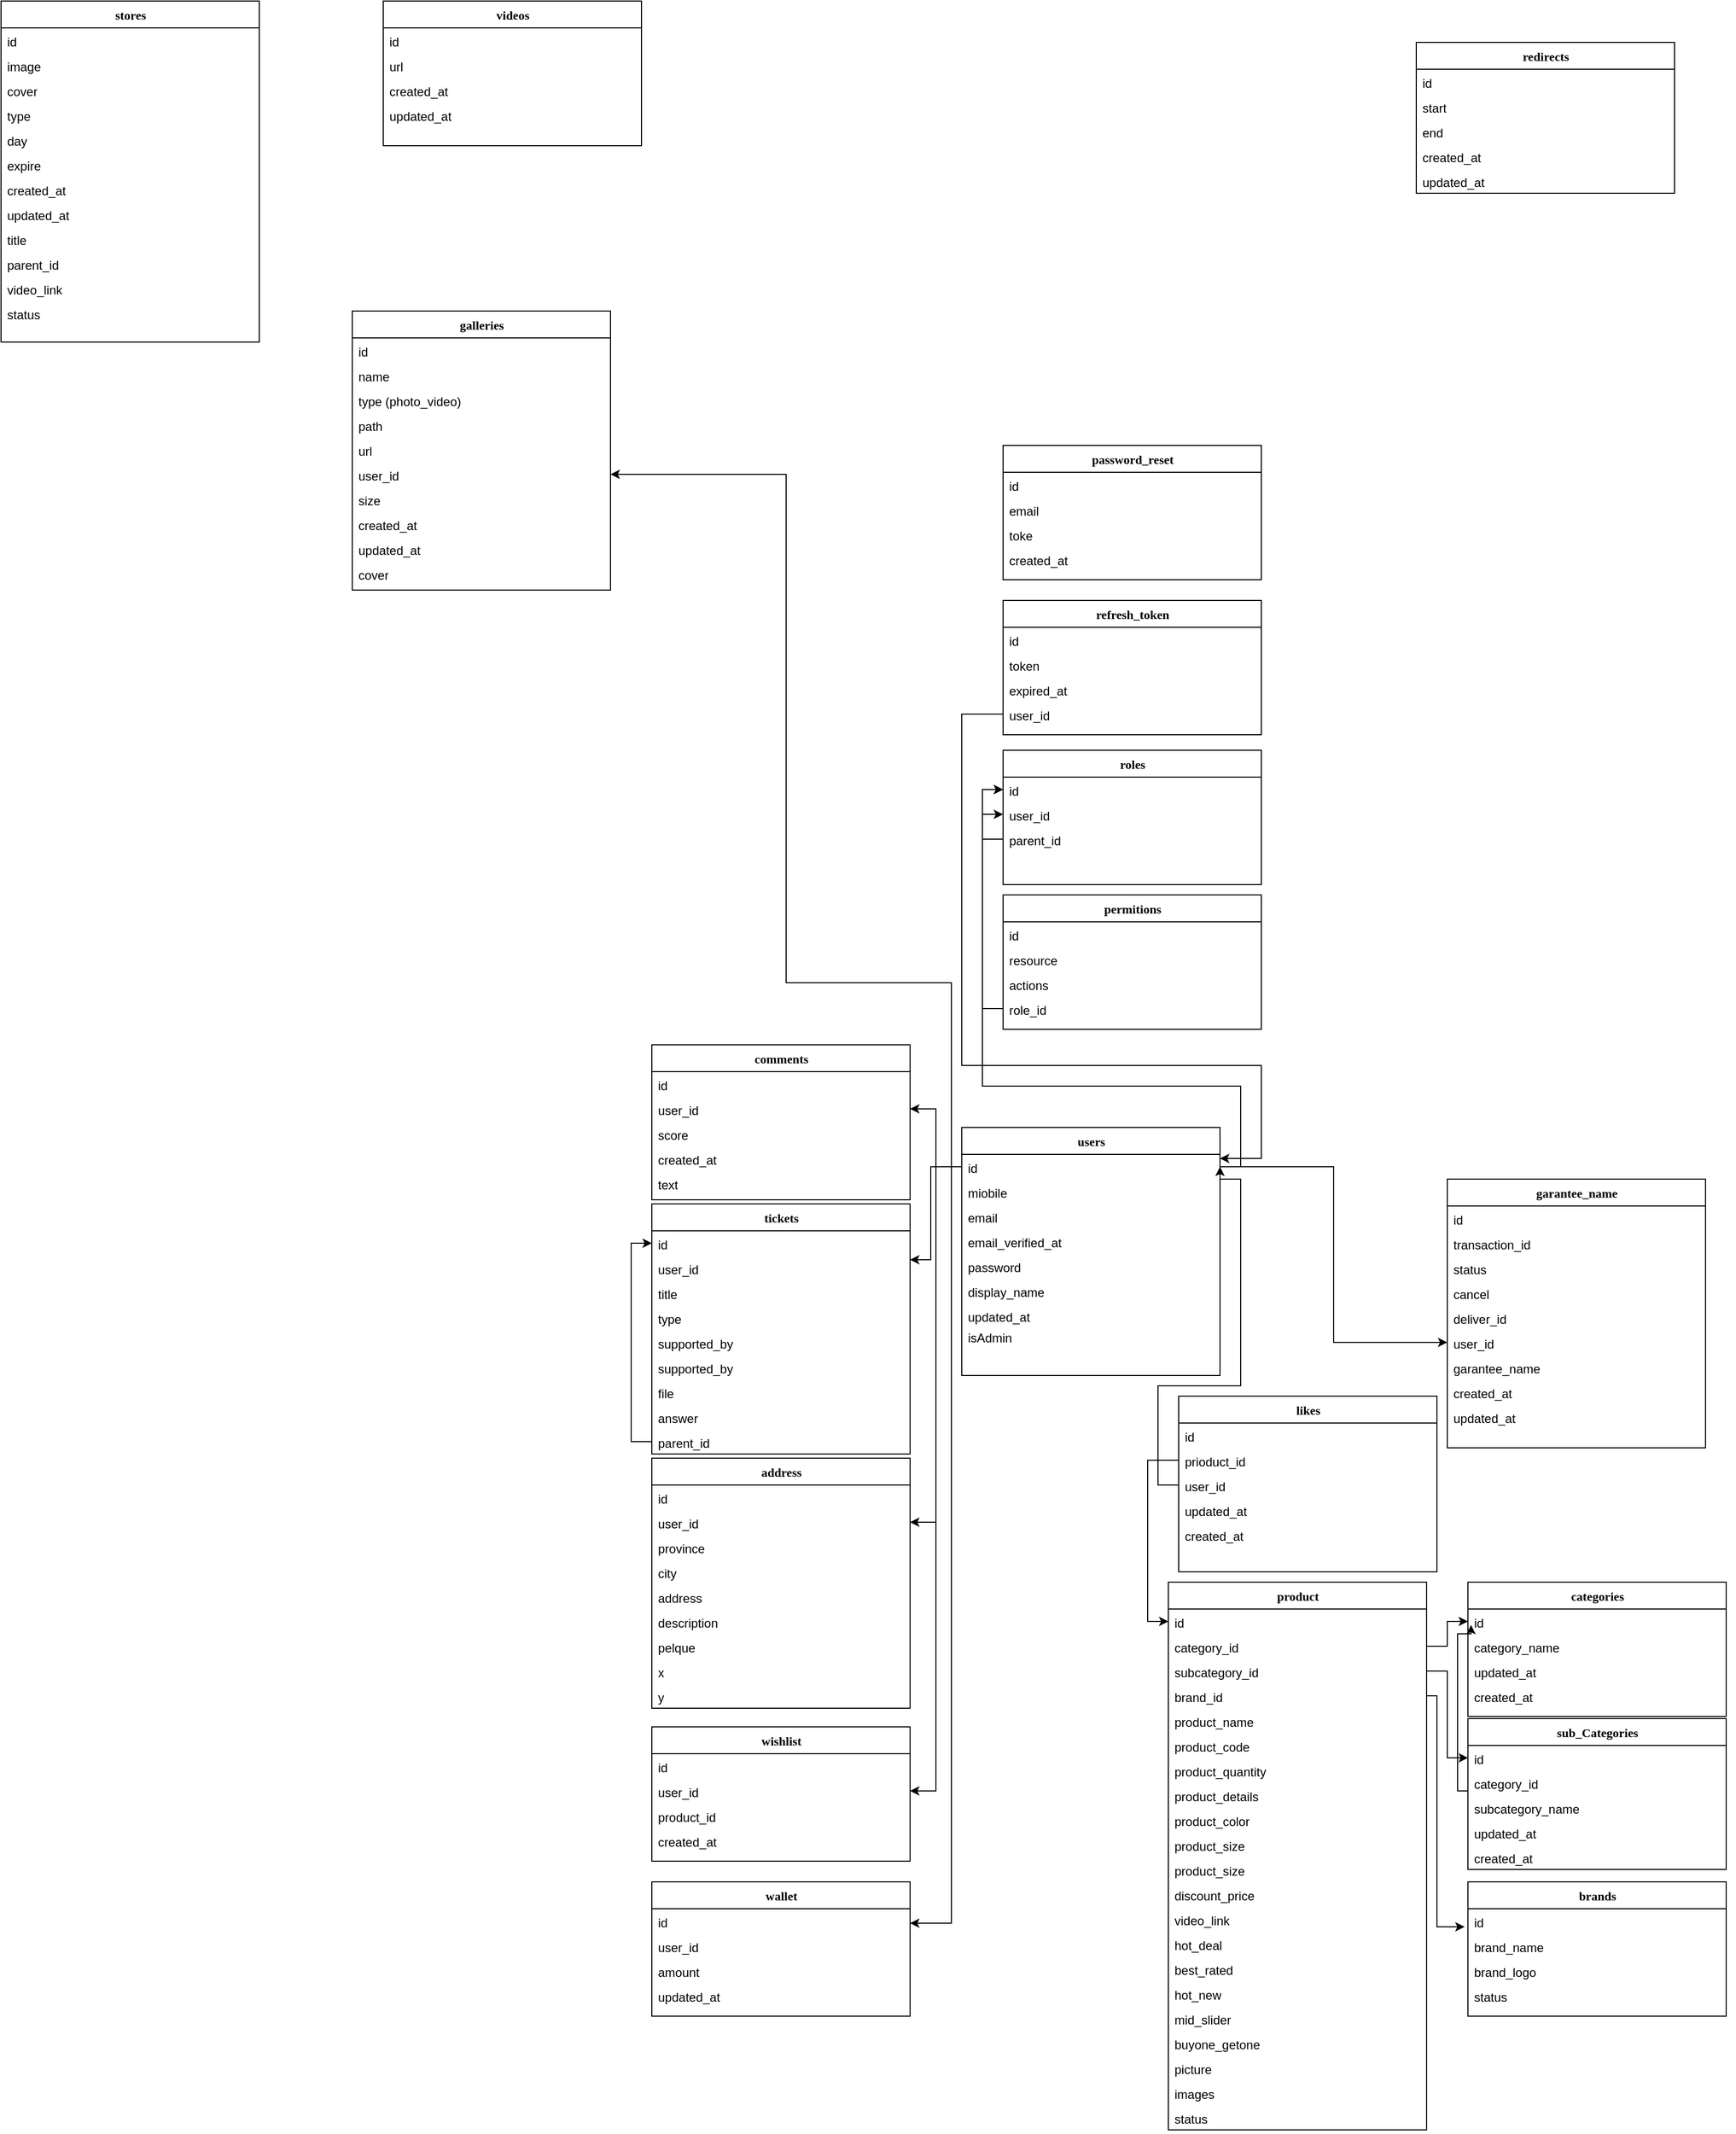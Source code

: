 <mxfile version="26.1.1">
  <diagram name="Page-1" id="9f46799a-70d6-7492-0946-bef42562c5a5">
    <mxGraphModel dx="2684" dy="3174" grid="1" gridSize="10" guides="1" tooltips="1" connect="1" arrows="1" fold="1" page="1" pageScale="1" pageWidth="1100" pageHeight="850" background="none" math="0" shadow="0">
      <root>
        <mxCell id="0" />
        <mxCell id="1" parent="0" />
        <mxCell id="78961159f06e98e8-69" value="users&lt;div&gt;&lt;br&gt;&lt;/div&gt;" style="swimlane;html=1;fontStyle=1;align=center;verticalAlign=top;childLayout=stackLayout;horizontal=1;startSize=26;horizontalStack=0;resizeParent=1;resizeLast=0;collapsible=1;marginBottom=0;swimlaneFillColor=#ffffff;rounded=0;shadow=0;comic=0;labelBackgroundColor=none;strokeWidth=1;fillColor=none;fontFamily=Verdana;fontSize=12" parent="1" vertex="1">
          <mxGeometry x="330" y="230" width="250" height="240" as="geometry" />
        </mxCell>
        <mxCell id="cOtZHhIljCrcvXUx9MyU-213" value="&lt;div&gt;id&lt;/div&gt;&lt;div&gt;&lt;br&gt;&lt;/div&gt;" style="text;html=1;strokeColor=none;fillColor=none;align=left;verticalAlign=top;spacingLeft=4;spacingRight=4;whiteSpace=wrap;overflow=hidden;rotatable=0;points=[[0,0.5],[1,0.5]];portConstraint=eastwest;" vertex="1" parent="78961159f06e98e8-69">
          <mxGeometry y="26" width="250" height="24" as="geometry" />
        </mxCell>
        <mxCell id="78961159f06e98e8-110" value="miobile&lt;div&gt;&lt;br&gt;&lt;/div&gt;" style="text;html=1;strokeColor=none;fillColor=none;align=left;verticalAlign=top;spacingLeft=4;spacingRight=4;whiteSpace=wrap;overflow=hidden;rotatable=0;points=[[0,0.5],[1,0.5]];portConstraint=eastwest;" parent="78961159f06e98e8-69" vertex="1">
          <mxGeometry y="50" width="250" height="24" as="geometry" />
        </mxCell>
        <mxCell id="cOtZHhIljCrcvXUx9MyU-199" value="email" style="text;html=1;strokeColor=none;fillColor=none;align=left;verticalAlign=top;spacingLeft=4;spacingRight=4;whiteSpace=wrap;overflow=hidden;rotatable=0;points=[[0,0.5],[1,0.5]];portConstraint=eastwest;" vertex="1" parent="78961159f06e98e8-69">
          <mxGeometry y="74" width="250" height="24" as="geometry" />
        </mxCell>
        <mxCell id="cOtZHhIljCrcvXUx9MyU-200" value="email_verified_at" style="text;html=1;strokeColor=none;fillColor=none;align=left;verticalAlign=top;spacingLeft=4;spacingRight=4;whiteSpace=wrap;overflow=hidden;rotatable=0;points=[[0,0.5],[1,0.5]];portConstraint=eastwest;" vertex="1" parent="78961159f06e98e8-69">
          <mxGeometry y="98" width="250" height="24" as="geometry" />
        </mxCell>
        <mxCell id="cOtZHhIljCrcvXUx9MyU-201" value="password" style="text;html=1;strokeColor=none;fillColor=none;align=left;verticalAlign=top;spacingLeft=4;spacingRight=4;whiteSpace=wrap;overflow=hidden;rotatable=0;points=[[0,0.5],[1,0.5]];portConstraint=eastwest;" vertex="1" parent="78961159f06e98e8-69">
          <mxGeometry y="122" width="250" height="24" as="geometry" />
        </mxCell>
        <mxCell id="cOtZHhIljCrcvXUx9MyU-202" value="display_name" style="text;html=1;strokeColor=none;fillColor=none;align=left;verticalAlign=top;spacingLeft=4;spacingRight=4;whiteSpace=wrap;overflow=hidden;rotatable=0;points=[[0,0.5],[1,0.5]];portConstraint=eastwest;" vertex="1" parent="78961159f06e98e8-69">
          <mxGeometry y="146" width="250" height="24" as="geometry" />
        </mxCell>
        <mxCell id="cOtZHhIljCrcvXUx9MyU-204" style="edgeStyle=orthogonalEdgeStyle;rounded=0;orthogonalLoop=1;jettySize=auto;html=1;exitX=1;exitY=0.5;exitDx=0;exitDy=0;" edge="1" parent="78961159f06e98e8-69" source="cOtZHhIljCrcvXUx9MyU-200" target="cOtZHhIljCrcvXUx9MyU-200">
          <mxGeometry relative="1" as="geometry" />
        </mxCell>
        <mxCell id="cOtZHhIljCrcvXUx9MyU-203" value="updated_at" style="text;html=1;strokeColor=none;fillColor=none;align=left;verticalAlign=top;spacingLeft=4;spacingRight=4;whiteSpace=wrap;overflow=hidden;rotatable=0;points=[[0,0.5],[1,0.5]];portConstraint=eastwest;" vertex="1" parent="78961159f06e98e8-69">
          <mxGeometry y="170" width="250" height="20" as="geometry" />
        </mxCell>
        <mxCell id="cOtZHhIljCrcvXUx9MyU-268" value="isAdmin" style="text;html=1;strokeColor=none;fillColor=none;align=left;verticalAlign=top;spacingLeft=4;spacingRight=4;whiteSpace=wrap;overflow=hidden;rotatable=0;points=[[0,0.5],[1,0.5]];portConstraint=eastwest;" vertex="1" parent="78961159f06e98e8-69">
          <mxGeometry y="190" width="250" height="20" as="geometry" />
        </mxCell>
        <mxCell id="cOtZHhIljCrcvXUx9MyU-205" value="&lt;div&gt;tickets&lt;/div&gt;" style="swimlane;html=1;fontStyle=1;align=center;verticalAlign=top;childLayout=stackLayout;horizontal=1;startSize=26;horizontalStack=0;resizeParent=1;resizeLast=0;collapsible=1;marginBottom=0;swimlaneFillColor=#ffffff;rounded=0;shadow=0;comic=0;labelBackgroundColor=none;strokeWidth=1;fillColor=none;fontFamily=Verdana;fontSize=12" vertex="1" parent="1">
          <mxGeometry x="30" y="304" width="250" height="242" as="geometry" />
        </mxCell>
        <mxCell id="cOtZHhIljCrcvXUx9MyU-206" value="&lt;div&gt;id&lt;span style=&quot;white-space: pre;&quot;&gt;&#x9;&lt;/span&gt;&lt;/div&gt;" style="text;html=1;strokeColor=none;fillColor=none;align=left;verticalAlign=top;spacingLeft=4;spacingRight=4;whiteSpace=wrap;overflow=hidden;rotatable=0;points=[[0,0.5],[1,0.5]];portConstraint=eastwest;" vertex="1" parent="cOtZHhIljCrcvXUx9MyU-205">
          <mxGeometry y="26" width="250" height="24" as="geometry" />
        </mxCell>
        <mxCell id="cOtZHhIljCrcvXUx9MyU-207" value="user_id" style="text;html=1;strokeColor=none;fillColor=none;align=left;verticalAlign=top;spacingLeft=4;spacingRight=4;whiteSpace=wrap;overflow=hidden;rotatable=0;points=[[0,0.5],[1,0.5]];portConstraint=eastwest;" vertex="1" parent="cOtZHhIljCrcvXUx9MyU-205">
          <mxGeometry y="50" width="250" height="24" as="geometry" />
        </mxCell>
        <mxCell id="cOtZHhIljCrcvXUx9MyU-208" value="title" style="text;html=1;strokeColor=none;fillColor=none;align=left;verticalAlign=top;spacingLeft=4;spacingRight=4;whiteSpace=wrap;overflow=hidden;rotatable=0;points=[[0,0.5],[1,0.5]];portConstraint=eastwest;" vertex="1" parent="cOtZHhIljCrcvXUx9MyU-205">
          <mxGeometry y="74" width="250" height="24" as="geometry" />
        </mxCell>
        <mxCell id="cOtZHhIljCrcvXUx9MyU-379" value="type" style="text;html=1;strokeColor=none;fillColor=none;align=left;verticalAlign=top;spacingLeft=4;spacingRight=4;whiteSpace=wrap;overflow=hidden;rotatable=0;points=[[0,0.5],[1,0.5]];portConstraint=eastwest;" vertex="1" parent="cOtZHhIljCrcvXUx9MyU-205">
          <mxGeometry y="98" width="250" height="24" as="geometry" />
        </mxCell>
        <mxCell id="cOtZHhIljCrcvXUx9MyU-209" value="supported_by" style="text;html=1;strokeColor=none;fillColor=none;align=left;verticalAlign=top;spacingLeft=4;spacingRight=4;whiteSpace=wrap;overflow=hidden;rotatable=0;points=[[0,0.5],[1,0.5]];portConstraint=eastwest;" vertex="1" parent="cOtZHhIljCrcvXUx9MyU-205">
          <mxGeometry y="122" width="250" height="24" as="geometry" />
        </mxCell>
        <mxCell id="cOtZHhIljCrcvXUx9MyU-376" value="supported_by" style="text;html=1;strokeColor=none;fillColor=none;align=left;verticalAlign=top;spacingLeft=4;spacingRight=4;whiteSpace=wrap;overflow=hidden;rotatable=0;points=[[0,0.5],[1,0.5]];portConstraint=eastwest;" vertex="1" parent="cOtZHhIljCrcvXUx9MyU-205">
          <mxGeometry y="146" width="250" height="24" as="geometry" />
        </mxCell>
        <mxCell id="cOtZHhIljCrcvXUx9MyU-210" value="file" style="text;html=1;strokeColor=none;fillColor=none;align=left;verticalAlign=top;spacingLeft=4;spacingRight=4;whiteSpace=wrap;overflow=hidden;rotatable=0;points=[[0,0.5],[1,0.5]];portConstraint=eastwest;" vertex="1" parent="cOtZHhIljCrcvXUx9MyU-205">
          <mxGeometry y="170" width="250" height="24" as="geometry" />
        </mxCell>
        <mxCell id="cOtZHhIljCrcvXUx9MyU-377" style="edgeStyle=orthogonalEdgeStyle;rounded=0;orthogonalLoop=1;jettySize=auto;html=1;entryX=0;entryY=0.5;entryDx=0;entryDy=0;" edge="1" parent="cOtZHhIljCrcvXUx9MyU-205" source="cOtZHhIljCrcvXUx9MyU-211" target="cOtZHhIljCrcvXUx9MyU-206">
          <mxGeometry relative="1" as="geometry" />
        </mxCell>
        <mxCell id="cOtZHhIljCrcvXUx9MyU-378" value="answer" style="text;html=1;strokeColor=none;fillColor=none;align=left;verticalAlign=top;spacingLeft=4;spacingRight=4;whiteSpace=wrap;overflow=hidden;rotatable=0;points=[[0,0.5],[1,0.5]];portConstraint=eastwest;" vertex="1" parent="cOtZHhIljCrcvXUx9MyU-205">
          <mxGeometry y="194" width="250" height="24" as="geometry" />
        </mxCell>
        <mxCell id="cOtZHhIljCrcvXUx9MyU-211" value="parent_id" style="text;html=1;strokeColor=none;fillColor=none;align=left;verticalAlign=top;spacingLeft=4;spacingRight=4;whiteSpace=wrap;overflow=hidden;rotatable=0;points=[[0,0.5],[1,0.5]];portConstraint=eastwest;" vertex="1" parent="cOtZHhIljCrcvXUx9MyU-205">
          <mxGeometry y="218" width="250" height="24" as="geometry" />
        </mxCell>
        <mxCell id="cOtZHhIljCrcvXUx9MyU-212" style="edgeStyle=orthogonalEdgeStyle;rounded=0;orthogonalLoop=1;jettySize=auto;html=1;exitX=1;exitY=0.5;exitDx=0;exitDy=0;" edge="1" parent="cOtZHhIljCrcvXUx9MyU-205" source="cOtZHhIljCrcvXUx9MyU-208" target="cOtZHhIljCrcvXUx9MyU-208">
          <mxGeometry relative="1" as="geometry" />
        </mxCell>
        <mxCell id="cOtZHhIljCrcvXUx9MyU-214" style="edgeStyle=orthogonalEdgeStyle;rounded=0;orthogonalLoop=1;jettySize=auto;html=1;" edge="1" parent="1" source="cOtZHhIljCrcvXUx9MyU-213" target="cOtZHhIljCrcvXUx9MyU-207">
          <mxGeometry relative="1" as="geometry">
            <mxPoint x="330" y="308" as="sourcePoint" />
            <Array as="points">
              <mxPoint x="300" y="268" />
              <mxPoint x="300" y="358" />
            </Array>
          </mxGeometry>
        </mxCell>
        <mxCell id="cOtZHhIljCrcvXUx9MyU-216" value="&lt;div&gt;comments&lt;/div&gt;" style="swimlane;html=1;fontStyle=1;align=center;verticalAlign=top;childLayout=stackLayout;horizontal=1;startSize=26;horizontalStack=0;resizeParent=1;resizeLast=0;collapsible=1;marginBottom=0;swimlaneFillColor=#ffffff;rounded=0;shadow=0;comic=0;labelBackgroundColor=none;strokeWidth=1;fillColor=none;fontFamily=Verdana;fontSize=12" vertex="1" parent="1">
          <mxGeometry x="30" y="150" width="250" height="150" as="geometry" />
        </mxCell>
        <mxCell id="cOtZHhIljCrcvXUx9MyU-217" value="&lt;div&gt;id&lt;span style=&quot;white-space: pre;&quot;&gt;&#x9;&lt;/span&gt;&lt;/div&gt;" style="text;html=1;strokeColor=none;fillColor=none;align=left;verticalAlign=top;spacingLeft=4;spacingRight=4;whiteSpace=wrap;overflow=hidden;rotatable=0;points=[[0,0.5],[1,0.5]];portConstraint=eastwest;" vertex="1" parent="cOtZHhIljCrcvXUx9MyU-216">
          <mxGeometry y="26" width="250" height="24" as="geometry" />
        </mxCell>
        <mxCell id="cOtZHhIljCrcvXUx9MyU-218" value="user_id" style="text;html=1;strokeColor=none;fillColor=none;align=left;verticalAlign=top;spacingLeft=4;spacingRight=4;whiteSpace=wrap;overflow=hidden;rotatable=0;points=[[0,0.5],[1,0.5]];portConstraint=eastwest;" vertex="1" parent="cOtZHhIljCrcvXUx9MyU-216">
          <mxGeometry y="50" width="250" height="24" as="geometry" />
        </mxCell>
        <mxCell id="cOtZHhIljCrcvXUx9MyU-219" value="score" style="text;html=1;strokeColor=none;fillColor=none;align=left;verticalAlign=top;spacingLeft=4;spacingRight=4;whiteSpace=wrap;overflow=hidden;rotatable=0;points=[[0,0.5],[1,0.5]];portConstraint=eastwest;" vertex="1" parent="cOtZHhIljCrcvXUx9MyU-216">
          <mxGeometry y="74" width="250" height="24" as="geometry" />
        </mxCell>
        <mxCell id="cOtZHhIljCrcvXUx9MyU-220" value="created_at" style="text;html=1;strokeColor=none;fillColor=none;align=left;verticalAlign=top;spacingLeft=4;spacingRight=4;whiteSpace=wrap;overflow=hidden;rotatable=0;points=[[0,0.5],[1,0.5]];portConstraint=eastwest;" vertex="1" parent="cOtZHhIljCrcvXUx9MyU-216">
          <mxGeometry y="98" width="250" height="24" as="geometry" />
        </mxCell>
        <mxCell id="cOtZHhIljCrcvXUx9MyU-221" value="text" style="text;html=1;strokeColor=none;fillColor=none;align=left;verticalAlign=top;spacingLeft=4;spacingRight=4;whiteSpace=wrap;overflow=hidden;rotatable=0;points=[[0,0.5],[1,0.5]];portConstraint=eastwest;" vertex="1" parent="cOtZHhIljCrcvXUx9MyU-216">
          <mxGeometry y="122" width="250" height="24" as="geometry" />
        </mxCell>
        <mxCell id="cOtZHhIljCrcvXUx9MyU-223" style="edgeStyle=orthogonalEdgeStyle;rounded=0;orthogonalLoop=1;jettySize=auto;html=1;exitX=1;exitY=0.5;exitDx=0;exitDy=0;" edge="1" parent="cOtZHhIljCrcvXUx9MyU-216" source="cOtZHhIljCrcvXUx9MyU-219" target="cOtZHhIljCrcvXUx9MyU-219">
          <mxGeometry relative="1" as="geometry" />
        </mxCell>
        <mxCell id="cOtZHhIljCrcvXUx9MyU-224" style="edgeStyle=orthogonalEdgeStyle;rounded=0;orthogonalLoop=1;jettySize=auto;html=1;exitX=0;exitY=0.5;exitDx=0;exitDy=0;entryX=1;entryY=0.5;entryDx=0;entryDy=0;" edge="1" parent="1" source="cOtZHhIljCrcvXUx9MyU-213" target="cOtZHhIljCrcvXUx9MyU-218">
          <mxGeometry relative="1" as="geometry" />
        </mxCell>
        <mxCell id="cOtZHhIljCrcvXUx9MyU-225" value="&lt;div&gt;wallet&lt;/div&gt;" style="swimlane;html=1;fontStyle=1;align=center;verticalAlign=top;childLayout=stackLayout;horizontal=1;startSize=26;horizontalStack=0;resizeParent=1;resizeLast=0;collapsible=1;marginBottom=0;swimlaneFillColor=#ffffff;rounded=0;shadow=0;comic=0;labelBackgroundColor=none;strokeWidth=1;fillColor=none;fontFamily=Verdana;fontSize=12" vertex="1" parent="1">
          <mxGeometry x="30" y="960" width="250" height="130" as="geometry" />
        </mxCell>
        <mxCell id="cOtZHhIljCrcvXUx9MyU-226" value="&lt;div&gt;id&lt;span style=&quot;white-space: pre;&quot;&gt;&#x9;&lt;/span&gt;&lt;/div&gt;" style="text;html=1;strokeColor=none;fillColor=none;align=left;verticalAlign=top;spacingLeft=4;spacingRight=4;whiteSpace=wrap;overflow=hidden;rotatable=0;points=[[0,0.5],[1,0.5]];portConstraint=eastwest;" vertex="1" parent="cOtZHhIljCrcvXUx9MyU-225">
          <mxGeometry y="26" width="250" height="24" as="geometry" />
        </mxCell>
        <mxCell id="cOtZHhIljCrcvXUx9MyU-227" value="user_id" style="text;html=1;strokeColor=none;fillColor=none;align=left;verticalAlign=top;spacingLeft=4;spacingRight=4;whiteSpace=wrap;overflow=hidden;rotatable=0;points=[[0,0.5],[1,0.5]];portConstraint=eastwest;" vertex="1" parent="cOtZHhIljCrcvXUx9MyU-225">
          <mxGeometry y="50" width="250" height="24" as="geometry" />
        </mxCell>
        <mxCell id="cOtZHhIljCrcvXUx9MyU-228" value="amount" style="text;html=1;strokeColor=none;fillColor=none;align=left;verticalAlign=top;spacingLeft=4;spacingRight=4;whiteSpace=wrap;overflow=hidden;rotatable=0;points=[[0,0.5],[1,0.5]];portConstraint=eastwest;" vertex="1" parent="cOtZHhIljCrcvXUx9MyU-225">
          <mxGeometry y="74" width="250" height="24" as="geometry" />
        </mxCell>
        <mxCell id="cOtZHhIljCrcvXUx9MyU-229" value="updated_at" style="text;html=1;strokeColor=none;fillColor=none;align=left;verticalAlign=top;spacingLeft=4;spacingRight=4;whiteSpace=wrap;overflow=hidden;rotatable=0;points=[[0,0.5],[1,0.5]];portConstraint=eastwest;" vertex="1" parent="cOtZHhIljCrcvXUx9MyU-225">
          <mxGeometry y="98" width="250" height="24" as="geometry" />
        </mxCell>
        <mxCell id="cOtZHhIljCrcvXUx9MyU-231" style="edgeStyle=orthogonalEdgeStyle;rounded=0;orthogonalLoop=1;jettySize=auto;html=1;exitX=1;exitY=0.5;exitDx=0;exitDy=0;" edge="1" parent="cOtZHhIljCrcvXUx9MyU-225" source="cOtZHhIljCrcvXUx9MyU-228" target="cOtZHhIljCrcvXUx9MyU-228">
          <mxGeometry relative="1" as="geometry" />
        </mxCell>
        <mxCell id="cOtZHhIljCrcvXUx9MyU-236" value="address" style="swimlane;html=1;fontStyle=1;align=center;verticalAlign=top;childLayout=stackLayout;horizontal=1;startSize=26;horizontalStack=0;resizeParent=1;resizeLast=0;collapsible=1;marginBottom=0;swimlaneFillColor=#ffffff;rounded=0;shadow=0;comic=0;labelBackgroundColor=none;strokeWidth=1;fillColor=none;fontFamily=Verdana;fontSize=12" vertex="1" parent="1">
          <mxGeometry x="30" y="550" width="250" height="242" as="geometry" />
        </mxCell>
        <mxCell id="cOtZHhIljCrcvXUx9MyU-237" value="&lt;div&gt;id&lt;span style=&quot;white-space: pre;&quot;&gt;&#x9;&lt;/span&gt;&lt;/div&gt;" style="text;html=1;strokeColor=none;fillColor=none;align=left;verticalAlign=top;spacingLeft=4;spacingRight=4;whiteSpace=wrap;overflow=hidden;rotatable=0;points=[[0,0.5],[1,0.5]];portConstraint=eastwest;" vertex="1" parent="cOtZHhIljCrcvXUx9MyU-236">
          <mxGeometry y="26" width="250" height="24" as="geometry" />
        </mxCell>
        <mxCell id="cOtZHhIljCrcvXUx9MyU-238" value="user_id" style="text;html=1;strokeColor=none;fillColor=none;align=left;verticalAlign=top;spacingLeft=4;spacingRight=4;whiteSpace=wrap;overflow=hidden;rotatable=0;points=[[0,0.5],[1,0.5]];portConstraint=eastwest;" vertex="1" parent="cOtZHhIljCrcvXUx9MyU-236">
          <mxGeometry y="50" width="250" height="24" as="geometry" />
        </mxCell>
        <mxCell id="cOtZHhIljCrcvXUx9MyU-239" value="province" style="text;html=1;strokeColor=none;fillColor=none;align=left;verticalAlign=top;spacingLeft=4;spacingRight=4;whiteSpace=wrap;overflow=hidden;rotatable=0;points=[[0,0.5],[1,0.5]];portConstraint=eastwest;" vertex="1" parent="cOtZHhIljCrcvXUx9MyU-236">
          <mxGeometry y="74" width="250" height="24" as="geometry" />
        </mxCell>
        <mxCell id="cOtZHhIljCrcvXUx9MyU-241" style="edgeStyle=orthogonalEdgeStyle;rounded=0;orthogonalLoop=1;jettySize=auto;html=1;exitX=1;exitY=0.5;exitDx=0;exitDy=0;" edge="1" parent="cOtZHhIljCrcvXUx9MyU-236" source="cOtZHhIljCrcvXUx9MyU-239" target="cOtZHhIljCrcvXUx9MyU-239">
          <mxGeometry relative="1" as="geometry" />
        </mxCell>
        <mxCell id="cOtZHhIljCrcvXUx9MyU-243" value="city" style="text;html=1;strokeColor=none;fillColor=none;align=left;verticalAlign=top;spacingLeft=4;spacingRight=4;whiteSpace=wrap;overflow=hidden;rotatable=0;points=[[0,0.5],[1,0.5]];portConstraint=eastwest;" vertex="1" parent="cOtZHhIljCrcvXUx9MyU-236">
          <mxGeometry y="98" width="250" height="24" as="geometry" />
        </mxCell>
        <mxCell id="cOtZHhIljCrcvXUx9MyU-246" value="address" style="text;html=1;strokeColor=none;fillColor=none;align=left;verticalAlign=top;spacingLeft=4;spacingRight=4;whiteSpace=wrap;overflow=hidden;rotatable=0;points=[[0,0.5],[1,0.5]];portConstraint=eastwest;" vertex="1" parent="cOtZHhIljCrcvXUx9MyU-236">
          <mxGeometry y="122" width="250" height="24" as="geometry" />
        </mxCell>
        <mxCell id="cOtZHhIljCrcvXUx9MyU-248" value="description" style="text;html=1;strokeColor=none;fillColor=none;align=left;verticalAlign=top;spacingLeft=4;spacingRight=4;whiteSpace=wrap;overflow=hidden;rotatable=0;points=[[0,0.5],[1,0.5]];portConstraint=eastwest;" vertex="1" parent="cOtZHhIljCrcvXUx9MyU-236">
          <mxGeometry y="146" width="250" height="24" as="geometry" />
        </mxCell>
        <mxCell id="cOtZHhIljCrcvXUx9MyU-403" value="pelque" style="text;html=1;strokeColor=none;fillColor=none;align=left;verticalAlign=top;spacingLeft=4;spacingRight=4;whiteSpace=wrap;overflow=hidden;rotatable=0;points=[[0,0.5],[1,0.5]];portConstraint=eastwest;" vertex="1" parent="cOtZHhIljCrcvXUx9MyU-236">
          <mxGeometry y="170" width="250" height="24" as="geometry" />
        </mxCell>
        <mxCell id="cOtZHhIljCrcvXUx9MyU-247" value="x" style="text;html=1;strokeColor=none;fillColor=none;align=left;verticalAlign=top;spacingLeft=4;spacingRight=4;whiteSpace=wrap;overflow=hidden;rotatable=0;points=[[0,0.5],[1,0.5]];portConstraint=eastwest;" vertex="1" parent="cOtZHhIljCrcvXUx9MyU-236">
          <mxGeometry y="194" width="250" height="24" as="geometry" />
        </mxCell>
        <mxCell id="cOtZHhIljCrcvXUx9MyU-245" value="y" style="text;html=1;strokeColor=none;fillColor=none;align=left;verticalAlign=top;spacingLeft=4;spacingRight=4;whiteSpace=wrap;overflow=hidden;rotatable=0;points=[[0,0.5],[1,0.5]];portConstraint=eastwest;" vertex="1" parent="cOtZHhIljCrcvXUx9MyU-236">
          <mxGeometry y="218" width="250" height="24" as="geometry" />
        </mxCell>
        <mxCell id="cOtZHhIljCrcvXUx9MyU-251" value="roles" style="swimlane;html=1;fontStyle=1;align=center;verticalAlign=top;childLayout=stackLayout;horizontal=1;startSize=26;horizontalStack=0;resizeParent=1;resizeLast=0;collapsible=1;marginBottom=0;swimlaneFillColor=#ffffff;rounded=0;shadow=0;comic=0;labelBackgroundColor=none;strokeWidth=1;fillColor=none;fontFamily=Verdana;fontSize=12" vertex="1" parent="1">
          <mxGeometry x="370" y="-135" width="250" height="130" as="geometry" />
        </mxCell>
        <mxCell id="cOtZHhIljCrcvXUx9MyU-252" value="&lt;div&gt;id&lt;span style=&quot;white-space: pre;&quot;&gt;&#x9;&lt;/span&gt;&lt;/div&gt;" style="text;html=1;strokeColor=none;fillColor=none;align=left;verticalAlign=top;spacingLeft=4;spacingRight=4;whiteSpace=wrap;overflow=hidden;rotatable=0;points=[[0,0.5],[1,0.5]];portConstraint=eastwest;" vertex="1" parent="cOtZHhIljCrcvXUx9MyU-251">
          <mxGeometry y="26" width="250" height="24" as="geometry" />
        </mxCell>
        <mxCell id="cOtZHhIljCrcvXUx9MyU-253" value="user_id" style="text;html=1;strokeColor=none;fillColor=none;align=left;verticalAlign=top;spacingLeft=4;spacingRight=4;whiteSpace=wrap;overflow=hidden;rotatable=0;points=[[0,0.5],[1,0.5]];portConstraint=eastwest;" vertex="1" parent="cOtZHhIljCrcvXUx9MyU-251">
          <mxGeometry y="50" width="250" height="24" as="geometry" />
        </mxCell>
        <mxCell id="cOtZHhIljCrcvXUx9MyU-266" style="edgeStyle=orthogonalEdgeStyle;rounded=0;orthogonalLoop=1;jettySize=auto;html=1;entryX=0;entryY=0.5;entryDx=0;entryDy=0;" edge="1" parent="cOtZHhIljCrcvXUx9MyU-251" source="cOtZHhIljCrcvXUx9MyU-254" target="cOtZHhIljCrcvXUx9MyU-252">
          <mxGeometry relative="1" as="geometry" />
        </mxCell>
        <mxCell id="cOtZHhIljCrcvXUx9MyU-254" value="parent_id" style="text;html=1;strokeColor=none;fillColor=none;align=left;verticalAlign=top;spacingLeft=4;spacingRight=4;whiteSpace=wrap;overflow=hidden;rotatable=0;points=[[0,0.5],[1,0.5]];portConstraint=eastwest;" vertex="1" parent="cOtZHhIljCrcvXUx9MyU-251">
          <mxGeometry y="74" width="250" height="24" as="geometry" />
        </mxCell>
        <mxCell id="cOtZHhIljCrcvXUx9MyU-255" style="edgeStyle=orthogonalEdgeStyle;rounded=0;orthogonalLoop=1;jettySize=auto;html=1;exitX=1;exitY=0.5;exitDx=0;exitDy=0;" edge="1" parent="cOtZHhIljCrcvXUx9MyU-251" source="cOtZHhIljCrcvXUx9MyU-254" target="cOtZHhIljCrcvXUx9MyU-254">
          <mxGeometry relative="1" as="geometry" />
        </mxCell>
        <mxCell id="cOtZHhIljCrcvXUx9MyU-261" value="permitions" style="swimlane;html=1;fontStyle=1;align=center;verticalAlign=top;childLayout=stackLayout;horizontal=1;startSize=26;horizontalStack=0;resizeParent=1;resizeLast=0;collapsible=1;marginBottom=0;swimlaneFillColor=#ffffff;rounded=0;shadow=0;comic=0;labelBackgroundColor=none;strokeWidth=1;fillColor=none;fontFamily=Verdana;fontSize=12" vertex="1" parent="1">
          <mxGeometry x="370" y="5" width="250" height="130" as="geometry" />
        </mxCell>
        <mxCell id="cOtZHhIljCrcvXUx9MyU-262" value="&lt;div&gt;id&lt;span style=&quot;white-space: pre;&quot;&gt;&#x9;&lt;/span&gt;&lt;/div&gt;" style="text;html=1;strokeColor=none;fillColor=none;align=left;verticalAlign=top;spacingLeft=4;spacingRight=4;whiteSpace=wrap;overflow=hidden;rotatable=0;points=[[0,0.5],[1,0.5]];portConstraint=eastwest;" vertex="1" parent="cOtZHhIljCrcvXUx9MyU-261">
          <mxGeometry y="26" width="250" height="24" as="geometry" />
        </mxCell>
        <mxCell id="cOtZHhIljCrcvXUx9MyU-263" value="resource" style="text;html=1;strokeColor=none;fillColor=none;align=left;verticalAlign=top;spacingLeft=4;spacingRight=4;whiteSpace=wrap;overflow=hidden;rotatable=0;points=[[0,0.5],[1,0.5]];portConstraint=eastwest;" vertex="1" parent="cOtZHhIljCrcvXUx9MyU-261">
          <mxGeometry y="50" width="250" height="24" as="geometry" />
        </mxCell>
        <mxCell id="cOtZHhIljCrcvXUx9MyU-264" value="actions" style="text;html=1;strokeColor=none;fillColor=none;align=left;verticalAlign=top;spacingLeft=4;spacingRight=4;whiteSpace=wrap;overflow=hidden;rotatable=0;points=[[0,0.5],[1,0.5]];portConstraint=eastwest;" vertex="1" parent="cOtZHhIljCrcvXUx9MyU-261">
          <mxGeometry y="74" width="250" height="24" as="geometry" />
        </mxCell>
        <mxCell id="cOtZHhIljCrcvXUx9MyU-265" style="edgeStyle=orthogonalEdgeStyle;rounded=0;orthogonalLoop=1;jettySize=auto;html=1;exitX=1;exitY=0.5;exitDx=0;exitDy=0;" edge="1" parent="cOtZHhIljCrcvXUx9MyU-261" source="cOtZHhIljCrcvXUx9MyU-264" target="cOtZHhIljCrcvXUx9MyU-264">
          <mxGeometry relative="1" as="geometry" />
        </mxCell>
        <mxCell id="cOtZHhIljCrcvXUx9MyU-269" value="role_id" style="text;html=1;strokeColor=none;fillColor=none;align=left;verticalAlign=top;spacingLeft=4;spacingRight=4;whiteSpace=wrap;overflow=hidden;rotatable=0;points=[[0,0.5],[1,0.5]];portConstraint=eastwest;" vertex="1" parent="cOtZHhIljCrcvXUx9MyU-261">
          <mxGeometry y="98" width="250" height="24" as="geometry" />
        </mxCell>
        <mxCell id="cOtZHhIljCrcvXUx9MyU-267" style="edgeStyle=orthogonalEdgeStyle;rounded=0;orthogonalLoop=1;jettySize=auto;html=1;" edge="1" parent="1" source="cOtZHhIljCrcvXUx9MyU-213" target="cOtZHhIljCrcvXUx9MyU-253">
          <mxGeometry relative="1" as="geometry">
            <Array as="points">
              <mxPoint x="600" y="268" />
              <mxPoint x="600" y="190" />
              <mxPoint x="350" y="190" />
              <mxPoint x="350" y="-73" />
            </Array>
          </mxGeometry>
        </mxCell>
        <mxCell id="cOtZHhIljCrcvXUx9MyU-270" style="edgeStyle=orthogonalEdgeStyle;rounded=0;orthogonalLoop=1;jettySize=auto;html=1;entryX=0;entryY=0.5;entryDx=0;entryDy=0;" edge="1" parent="1" source="cOtZHhIljCrcvXUx9MyU-269" target="cOtZHhIljCrcvXUx9MyU-252">
          <mxGeometry relative="1" as="geometry" />
        </mxCell>
        <mxCell id="cOtZHhIljCrcvXUx9MyU-271" value="refresh_token" style="swimlane;html=1;fontStyle=1;align=center;verticalAlign=top;childLayout=stackLayout;horizontal=1;startSize=26;horizontalStack=0;resizeParent=1;resizeLast=0;collapsible=1;marginBottom=0;swimlaneFillColor=#ffffff;rounded=0;shadow=0;comic=0;labelBackgroundColor=none;strokeWidth=1;fillColor=none;fontFamily=Verdana;fontSize=12" vertex="1" parent="1">
          <mxGeometry x="370" y="-280" width="250" height="130" as="geometry" />
        </mxCell>
        <mxCell id="cOtZHhIljCrcvXUx9MyU-272" value="&lt;div&gt;id&lt;span style=&quot;white-space: pre;&quot;&gt;&#x9;&lt;/span&gt;&lt;/div&gt;" style="text;html=1;strokeColor=none;fillColor=none;align=left;verticalAlign=top;spacingLeft=4;spacingRight=4;whiteSpace=wrap;overflow=hidden;rotatable=0;points=[[0,0.5],[1,0.5]];portConstraint=eastwest;" vertex="1" parent="cOtZHhIljCrcvXUx9MyU-271">
          <mxGeometry y="26" width="250" height="24" as="geometry" />
        </mxCell>
        <mxCell id="cOtZHhIljCrcvXUx9MyU-273" value="token" style="text;html=1;strokeColor=none;fillColor=none;align=left;verticalAlign=top;spacingLeft=4;spacingRight=4;whiteSpace=wrap;overflow=hidden;rotatable=0;points=[[0,0.5],[1,0.5]];portConstraint=eastwest;" vertex="1" parent="cOtZHhIljCrcvXUx9MyU-271">
          <mxGeometry y="50" width="250" height="24" as="geometry" />
        </mxCell>
        <mxCell id="cOtZHhIljCrcvXUx9MyU-275" value="expired_at" style="text;html=1;strokeColor=none;fillColor=none;align=left;verticalAlign=top;spacingLeft=4;spacingRight=4;whiteSpace=wrap;overflow=hidden;rotatable=0;points=[[0,0.5],[1,0.5]];portConstraint=eastwest;" vertex="1" parent="cOtZHhIljCrcvXUx9MyU-271">
          <mxGeometry y="74" width="250" height="24" as="geometry" />
        </mxCell>
        <mxCell id="cOtZHhIljCrcvXUx9MyU-276" style="edgeStyle=orthogonalEdgeStyle;rounded=0;orthogonalLoop=1;jettySize=auto;html=1;exitX=1;exitY=0.5;exitDx=0;exitDy=0;" edge="1" parent="cOtZHhIljCrcvXUx9MyU-271" source="cOtZHhIljCrcvXUx9MyU-275" target="cOtZHhIljCrcvXUx9MyU-275">
          <mxGeometry relative="1" as="geometry" />
        </mxCell>
        <mxCell id="cOtZHhIljCrcvXUx9MyU-277" value="user_id" style="text;html=1;strokeColor=none;fillColor=none;align=left;verticalAlign=top;spacingLeft=4;spacingRight=4;whiteSpace=wrap;overflow=hidden;rotatable=0;points=[[0,0.5],[1,0.5]];portConstraint=eastwest;" vertex="1" parent="cOtZHhIljCrcvXUx9MyU-271">
          <mxGeometry y="98" width="250" height="24" as="geometry" />
        </mxCell>
        <mxCell id="cOtZHhIljCrcvXUx9MyU-278" style="edgeStyle=orthogonalEdgeStyle;rounded=0;orthogonalLoop=1;jettySize=auto;html=1;" edge="1" parent="1" source="cOtZHhIljCrcvXUx9MyU-277" target="cOtZHhIljCrcvXUx9MyU-213">
          <mxGeometry relative="1" as="geometry">
            <Array as="points">
              <mxPoint x="330" y="-170" />
              <mxPoint x="330" y="170" />
              <mxPoint x="620" y="170" />
              <mxPoint x="620" y="260" />
            </Array>
          </mxGeometry>
        </mxCell>
        <mxCell id="cOtZHhIljCrcvXUx9MyU-280" style="edgeStyle=orthogonalEdgeStyle;rounded=0;orthogonalLoop=1;jettySize=auto;html=1;" edge="1" parent="1" source="cOtZHhIljCrcvXUx9MyU-213" target="cOtZHhIljCrcvXUx9MyU-238">
          <mxGeometry relative="1" as="geometry" />
        </mxCell>
        <mxCell id="cOtZHhIljCrcvXUx9MyU-281" value="&lt;div&gt;wishlist&lt;/div&gt;" style="swimlane;html=1;fontStyle=1;align=center;verticalAlign=top;childLayout=stackLayout;horizontal=1;startSize=26;horizontalStack=0;resizeParent=1;resizeLast=0;collapsible=1;marginBottom=0;swimlaneFillColor=#ffffff;rounded=0;shadow=0;comic=0;labelBackgroundColor=none;strokeWidth=1;fillColor=none;fontFamily=Verdana;fontSize=12" vertex="1" parent="1">
          <mxGeometry x="30" y="810" width="250" height="130" as="geometry" />
        </mxCell>
        <mxCell id="cOtZHhIljCrcvXUx9MyU-282" value="&lt;div&gt;id&lt;/div&gt;" style="text;html=1;strokeColor=none;fillColor=none;align=left;verticalAlign=top;spacingLeft=4;spacingRight=4;whiteSpace=wrap;overflow=hidden;rotatable=0;points=[[0,0.5],[1,0.5]];portConstraint=eastwest;" vertex="1" parent="cOtZHhIljCrcvXUx9MyU-281">
          <mxGeometry y="26" width="250" height="24" as="geometry" />
        </mxCell>
        <mxCell id="cOtZHhIljCrcvXUx9MyU-283" value="user_id" style="text;html=1;strokeColor=none;fillColor=none;align=left;verticalAlign=top;spacingLeft=4;spacingRight=4;whiteSpace=wrap;overflow=hidden;rotatable=0;points=[[0,0.5],[1,0.5]];portConstraint=eastwest;" vertex="1" parent="cOtZHhIljCrcvXUx9MyU-281">
          <mxGeometry y="50" width="250" height="24" as="geometry" />
        </mxCell>
        <mxCell id="cOtZHhIljCrcvXUx9MyU-284" value="product_id" style="text;html=1;strokeColor=none;fillColor=none;align=left;verticalAlign=top;spacingLeft=4;spacingRight=4;whiteSpace=wrap;overflow=hidden;rotatable=0;points=[[0,0.5],[1,0.5]];portConstraint=eastwest;" vertex="1" parent="cOtZHhIljCrcvXUx9MyU-281">
          <mxGeometry y="74" width="250" height="24" as="geometry" />
        </mxCell>
        <mxCell id="cOtZHhIljCrcvXUx9MyU-285" value="created_at" style="text;html=1;strokeColor=none;fillColor=none;align=left;verticalAlign=top;spacingLeft=4;spacingRight=4;whiteSpace=wrap;overflow=hidden;rotatable=0;points=[[0,0.5],[1,0.5]];portConstraint=eastwest;" vertex="1" parent="cOtZHhIljCrcvXUx9MyU-281">
          <mxGeometry y="98" width="250" height="24" as="geometry" />
        </mxCell>
        <mxCell id="cOtZHhIljCrcvXUx9MyU-287" style="edgeStyle=orthogonalEdgeStyle;rounded=0;orthogonalLoop=1;jettySize=auto;html=1;exitX=1;exitY=0.5;exitDx=0;exitDy=0;" edge="1" parent="cOtZHhIljCrcvXUx9MyU-281" source="cOtZHhIljCrcvXUx9MyU-284" target="cOtZHhIljCrcvXUx9MyU-284">
          <mxGeometry relative="1" as="geometry" />
        </mxCell>
        <mxCell id="cOtZHhIljCrcvXUx9MyU-289" style="edgeStyle=orthogonalEdgeStyle;rounded=0;orthogonalLoop=1;jettySize=auto;html=1;" edge="1" parent="1" source="cOtZHhIljCrcvXUx9MyU-213" target="cOtZHhIljCrcvXUx9MyU-283">
          <mxGeometry relative="1" as="geometry" />
        </mxCell>
        <mxCell id="cOtZHhIljCrcvXUx9MyU-290" value="password_reset" style="swimlane;html=1;fontStyle=1;align=center;verticalAlign=top;childLayout=stackLayout;horizontal=1;startSize=26;horizontalStack=0;resizeParent=1;resizeLast=0;collapsible=1;marginBottom=0;swimlaneFillColor=#ffffff;rounded=0;shadow=0;comic=0;labelBackgroundColor=none;strokeWidth=1;fillColor=none;fontFamily=Verdana;fontSize=12" vertex="1" parent="1">
          <mxGeometry x="370" y="-430" width="250" height="130" as="geometry" />
        </mxCell>
        <mxCell id="cOtZHhIljCrcvXUx9MyU-291" value="&lt;div&gt;id&lt;span style=&quot;white-space: pre;&quot;&gt;&#x9;&lt;/span&gt;&lt;/div&gt;" style="text;html=1;strokeColor=none;fillColor=none;align=left;verticalAlign=top;spacingLeft=4;spacingRight=4;whiteSpace=wrap;overflow=hidden;rotatable=0;points=[[0,0.5],[1,0.5]];portConstraint=eastwest;" vertex="1" parent="cOtZHhIljCrcvXUx9MyU-290">
          <mxGeometry y="26" width="250" height="24" as="geometry" />
        </mxCell>
        <mxCell id="cOtZHhIljCrcvXUx9MyU-292" value="email" style="text;html=1;strokeColor=none;fillColor=none;align=left;verticalAlign=top;spacingLeft=4;spacingRight=4;whiteSpace=wrap;overflow=hidden;rotatable=0;points=[[0,0.5],[1,0.5]];portConstraint=eastwest;" vertex="1" parent="cOtZHhIljCrcvXUx9MyU-290">
          <mxGeometry y="50" width="250" height="24" as="geometry" />
        </mxCell>
        <mxCell id="cOtZHhIljCrcvXUx9MyU-293" value="toke" style="text;html=1;strokeColor=none;fillColor=none;align=left;verticalAlign=top;spacingLeft=4;spacingRight=4;whiteSpace=wrap;overflow=hidden;rotatable=0;points=[[0,0.5],[1,0.5]];portConstraint=eastwest;" vertex="1" parent="cOtZHhIljCrcvXUx9MyU-290">
          <mxGeometry y="74" width="250" height="24" as="geometry" />
        </mxCell>
        <mxCell id="cOtZHhIljCrcvXUx9MyU-294" style="edgeStyle=orthogonalEdgeStyle;rounded=0;orthogonalLoop=1;jettySize=auto;html=1;exitX=1;exitY=0.5;exitDx=0;exitDy=0;" edge="1" parent="cOtZHhIljCrcvXUx9MyU-290" source="cOtZHhIljCrcvXUx9MyU-293" target="cOtZHhIljCrcvXUx9MyU-293">
          <mxGeometry relative="1" as="geometry" />
        </mxCell>
        <mxCell id="cOtZHhIljCrcvXUx9MyU-295" value="created_at" style="text;html=1;strokeColor=none;fillColor=none;align=left;verticalAlign=top;spacingLeft=4;spacingRight=4;whiteSpace=wrap;overflow=hidden;rotatable=0;points=[[0,0.5],[1,0.5]];portConstraint=eastwest;" vertex="1" parent="cOtZHhIljCrcvXUx9MyU-290">
          <mxGeometry y="98" width="250" height="24" as="geometry" />
        </mxCell>
        <mxCell id="cOtZHhIljCrcvXUx9MyU-296" style="edgeStyle=orthogonalEdgeStyle;rounded=0;orthogonalLoop=1;jettySize=auto;html=1;exitX=0;exitY=0.5;exitDx=0;exitDy=0;" edge="1" parent="1" source="cOtZHhIljCrcvXUx9MyU-213" target="cOtZHhIljCrcvXUx9MyU-226">
          <mxGeometry relative="1" as="geometry">
            <mxPoint x="320" y="280" as="sourcePoint" />
            <mxPoint x="20" y="1022.0" as="targetPoint" />
            <Array as="points">
              <mxPoint x="320" y="268" />
              <mxPoint x="320" y="1000" />
            </Array>
          </mxGeometry>
        </mxCell>
        <mxCell id="cOtZHhIljCrcvXUx9MyU-297" value="garantee_name" style="swimlane;html=1;fontStyle=1;align=center;verticalAlign=top;childLayout=stackLayout;horizontal=1;startSize=26;horizontalStack=0;resizeParent=1;resizeLast=0;collapsible=1;marginBottom=0;swimlaneFillColor=#ffffff;rounded=0;shadow=0;comic=0;labelBackgroundColor=none;strokeWidth=1;fillColor=none;fontFamily=Verdana;fontSize=12" vertex="1" parent="1">
          <mxGeometry x="800" y="280" width="250" height="260" as="geometry" />
        </mxCell>
        <mxCell id="cOtZHhIljCrcvXUx9MyU-298" value="&lt;div&gt;id&lt;span style=&quot;white-space: pre;&quot;&gt;&#x9;&lt;/span&gt;&lt;/div&gt;" style="text;html=1;strokeColor=none;fillColor=none;align=left;verticalAlign=top;spacingLeft=4;spacingRight=4;whiteSpace=wrap;overflow=hidden;rotatable=0;points=[[0,0.5],[1,0.5]];portConstraint=eastwest;" vertex="1" parent="cOtZHhIljCrcvXUx9MyU-297">
          <mxGeometry y="26" width="250" height="24" as="geometry" />
        </mxCell>
        <mxCell id="cOtZHhIljCrcvXUx9MyU-299" value="transaction_id" style="text;html=1;strokeColor=none;fillColor=none;align=left;verticalAlign=top;spacingLeft=4;spacingRight=4;whiteSpace=wrap;overflow=hidden;rotatable=0;points=[[0,0.5],[1,0.5]];portConstraint=eastwest;" vertex="1" parent="cOtZHhIljCrcvXUx9MyU-297">
          <mxGeometry y="50" width="250" height="24" as="geometry" />
        </mxCell>
        <mxCell id="cOtZHhIljCrcvXUx9MyU-303" value="status" style="text;html=1;strokeColor=none;fillColor=none;align=left;verticalAlign=top;spacingLeft=4;spacingRight=4;whiteSpace=wrap;overflow=hidden;rotatable=0;points=[[0,0.5],[1,0.5]];portConstraint=eastwest;" vertex="1" parent="cOtZHhIljCrcvXUx9MyU-297">
          <mxGeometry y="74" width="250" height="24" as="geometry" />
        </mxCell>
        <mxCell id="cOtZHhIljCrcvXUx9MyU-304" value="cancel" style="text;html=1;strokeColor=none;fillColor=none;align=left;verticalAlign=top;spacingLeft=4;spacingRight=4;whiteSpace=wrap;overflow=hidden;rotatable=0;points=[[0,0.5],[1,0.5]];portConstraint=eastwest;" vertex="1" parent="cOtZHhIljCrcvXUx9MyU-297">
          <mxGeometry y="98" width="250" height="24" as="geometry" />
        </mxCell>
        <mxCell id="cOtZHhIljCrcvXUx9MyU-305" value="deliver_id" style="text;html=1;strokeColor=none;fillColor=none;align=left;verticalAlign=top;spacingLeft=4;spacingRight=4;whiteSpace=wrap;overflow=hidden;rotatable=0;points=[[0,0.5],[1,0.5]];portConstraint=eastwest;" vertex="1" parent="cOtZHhIljCrcvXUx9MyU-297">
          <mxGeometry y="122" width="250" height="24" as="geometry" />
        </mxCell>
        <mxCell id="cOtZHhIljCrcvXUx9MyU-308" value="user_id" style="text;html=1;strokeColor=none;fillColor=none;align=left;verticalAlign=top;spacingLeft=4;spacingRight=4;whiteSpace=wrap;overflow=hidden;rotatable=0;points=[[0,0.5],[1,0.5]];portConstraint=eastwest;" vertex="1" parent="cOtZHhIljCrcvXUx9MyU-297">
          <mxGeometry y="146" width="250" height="24" as="geometry" />
        </mxCell>
        <mxCell id="cOtZHhIljCrcvXUx9MyU-307" value="garantee_name" style="text;html=1;strokeColor=none;fillColor=none;align=left;verticalAlign=top;spacingLeft=4;spacingRight=4;whiteSpace=wrap;overflow=hidden;rotatable=0;points=[[0,0.5],[1,0.5]];portConstraint=eastwest;" vertex="1" parent="cOtZHhIljCrcvXUx9MyU-297">
          <mxGeometry y="170" width="250" height="24" as="geometry" />
        </mxCell>
        <mxCell id="cOtZHhIljCrcvXUx9MyU-300" value="created_at" style="text;html=1;strokeColor=none;fillColor=none;align=left;verticalAlign=top;spacingLeft=4;spacingRight=4;whiteSpace=wrap;overflow=hidden;rotatable=0;points=[[0,0.5],[1,0.5]];portConstraint=eastwest;" vertex="1" parent="cOtZHhIljCrcvXUx9MyU-297">
          <mxGeometry y="194" width="250" height="24" as="geometry" />
        </mxCell>
        <mxCell id="cOtZHhIljCrcvXUx9MyU-301" style="edgeStyle=orthogonalEdgeStyle;rounded=0;orthogonalLoop=1;jettySize=auto;html=1;exitX=1;exitY=0.5;exitDx=0;exitDy=0;" edge="1" parent="cOtZHhIljCrcvXUx9MyU-297" source="cOtZHhIljCrcvXUx9MyU-300" target="cOtZHhIljCrcvXUx9MyU-300">
          <mxGeometry relative="1" as="geometry" />
        </mxCell>
        <mxCell id="cOtZHhIljCrcvXUx9MyU-302" value="updated_at" style="text;html=1;strokeColor=none;fillColor=none;align=left;verticalAlign=top;spacingLeft=4;spacingRight=4;whiteSpace=wrap;overflow=hidden;rotatable=0;points=[[0,0.5],[1,0.5]];portConstraint=eastwest;" vertex="1" parent="cOtZHhIljCrcvXUx9MyU-297">
          <mxGeometry y="218" width="250" height="24" as="geometry" />
        </mxCell>
        <mxCell id="cOtZHhIljCrcvXUx9MyU-309" style="edgeStyle=orthogonalEdgeStyle;rounded=0;orthogonalLoop=1;jettySize=auto;html=1;entryX=0;entryY=0.5;entryDx=0;entryDy=0;" edge="1" parent="1" source="cOtZHhIljCrcvXUx9MyU-213" target="cOtZHhIljCrcvXUx9MyU-308">
          <mxGeometry relative="1" as="geometry" />
        </mxCell>
        <mxCell id="cOtZHhIljCrcvXUx9MyU-311" value="product" style="swimlane;html=1;fontStyle=1;align=center;verticalAlign=top;childLayout=stackLayout;horizontal=1;startSize=26;horizontalStack=0;resizeParent=1;resizeLast=0;collapsible=1;marginBottom=0;swimlaneFillColor=#ffffff;rounded=0;shadow=0;comic=0;labelBackgroundColor=none;strokeWidth=1;fillColor=none;fontFamily=Verdana;fontSize=12" vertex="1" parent="1">
          <mxGeometry x="530" y="670" width="250" height="530" as="geometry" />
        </mxCell>
        <mxCell id="cOtZHhIljCrcvXUx9MyU-312" value="&lt;div&gt;id&lt;span style=&quot;white-space: pre;&quot;&gt;&#x9;&lt;/span&gt;&lt;/div&gt;" style="text;html=1;strokeColor=none;fillColor=none;align=left;verticalAlign=top;spacingLeft=4;spacingRight=4;whiteSpace=wrap;overflow=hidden;rotatable=0;points=[[0,0.5],[1,0.5]];portConstraint=eastwest;" vertex="1" parent="cOtZHhIljCrcvXUx9MyU-311">
          <mxGeometry y="26" width="250" height="24" as="geometry" />
        </mxCell>
        <mxCell id="cOtZHhIljCrcvXUx9MyU-313" value="category_id" style="text;html=1;strokeColor=none;fillColor=none;align=left;verticalAlign=top;spacingLeft=4;spacingRight=4;whiteSpace=wrap;overflow=hidden;rotatable=0;points=[[0,0.5],[1,0.5]];portConstraint=eastwest;" vertex="1" parent="cOtZHhIljCrcvXUx9MyU-311">
          <mxGeometry y="50" width="250" height="24" as="geometry" />
        </mxCell>
        <mxCell id="cOtZHhIljCrcvXUx9MyU-314" value="subcategory_id" style="text;html=1;strokeColor=none;fillColor=none;align=left;verticalAlign=top;spacingLeft=4;spacingRight=4;whiteSpace=wrap;overflow=hidden;rotatable=0;points=[[0,0.5],[1,0.5]];portConstraint=eastwest;" vertex="1" parent="cOtZHhIljCrcvXUx9MyU-311">
          <mxGeometry y="74" width="250" height="24" as="geometry" />
        </mxCell>
        <mxCell id="cOtZHhIljCrcvXUx9MyU-315" value="brand_id" style="text;html=1;strokeColor=none;fillColor=none;align=left;verticalAlign=top;spacingLeft=4;spacingRight=4;whiteSpace=wrap;overflow=hidden;rotatable=0;points=[[0,0.5],[1,0.5]];portConstraint=eastwest;" vertex="1" parent="cOtZHhIljCrcvXUx9MyU-311">
          <mxGeometry y="98" width="250" height="24" as="geometry" />
        </mxCell>
        <mxCell id="cOtZHhIljCrcvXUx9MyU-316" value="product_name" style="text;html=1;strokeColor=none;fillColor=none;align=left;verticalAlign=top;spacingLeft=4;spacingRight=4;whiteSpace=wrap;overflow=hidden;rotatable=0;points=[[0,0.5],[1,0.5]];portConstraint=eastwest;" vertex="1" parent="cOtZHhIljCrcvXUx9MyU-311">
          <mxGeometry y="122" width="250" height="24" as="geometry" />
        </mxCell>
        <mxCell id="cOtZHhIljCrcvXUx9MyU-317" value="product_code" style="text;html=1;strokeColor=none;fillColor=none;align=left;verticalAlign=top;spacingLeft=4;spacingRight=4;whiteSpace=wrap;overflow=hidden;rotatable=0;points=[[0,0.5],[1,0.5]];portConstraint=eastwest;" vertex="1" parent="cOtZHhIljCrcvXUx9MyU-311">
          <mxGeometry y="146" width="250" height="24" as="geometry" />
        </mxCell>
        <mxCell id="cOtZHhIljCrcvXUx9MyU-318" value="product_quantity" style="text;html=1;strokeColor=none;fillColor=none;align=left;verticalAlign=top;spacingLeft=4;spacingRight=4;whiteSpace=wrap;overflow=hidden;rotatable=0;points=[[0,0.5],[1,0.5]];portConstraint=eastwest;" vertex="1" parent="cOtZHhIljCrcvXUx9MyU-311">
          <mxGeometry y="170" width="250" height="24" as="geometry" />
        </mxCell>
        <mxCell id="cOtZHhIljCrcvXUx9MyU-319" value="product_details" style="text;html=1;strokeColor=none;fillColor=none;align=left;verticalAlign=top;spacingLeft=4;spacingRight=4;whiteSpace=wrap;overflow=hidden;rotatable=0;points=[[0,0.5],[1,0.5]];portConstraint=eastwest;" vertex="1" parent="cOtZHhIljCrcvXUx9MyU-311">
          <mxGeometry y="194" width="250" height="24" as="geometry" />
        </mxCell>
        <mxCell id="cOtZHhIljCrcvXUx9MyU-320" style="edgeStyle=orthogonalEdgeStyle;rounded=0;orthogonalLoop=1;jettySize=auto;html=1;exitX=1;exitY=0.5;exitDx=0;exitDy=0;" edge="1" parent="cOtZHhIljCrcvXUx9MyU-311" source="cOtZHhIljCrcvXUx9MyU-319" target="cOtZHhIljCrcvXUx9MyU-319">
          <mxGeometry relative="1" as="geometry" />
        </mxCell>
        <mxCell id="cOtZHhIljCrcvXUx9MyU-321" value="product_color" style="text;html=1;strokeColor=none;fillColor=none;align=left;verticalAlign=top;spacingLeft=4;spacingRight=4;whiteSpace=wrap;overflow=hidden;rotatable=0;points=[[0,0.5],[1,0.5]];portConstraint=eastwest;" vertex="1" parent="cOtZHhIljCrcvXUx9MyU-311">
          <mxGeometry y="218" width="250" height="24" as="geometry" />
        </mxCell>
        <mxCell id="cOtZHhIljCrcvXUx9MyU-324" value="product_size" style="text;html=1;strokeColor=none;fillColor=none;align=left;verticalAlign=top;spacingLeft=4;spacingRight=4;whiteSpace=wrap;overflow=hidden;rotatable=0;points=[[0,0.5],[1,0.5]];portConstraint=eastwest;" vertex="1" parent="cOtZHhIljCrcvXUx9MyU-311">
          <mxGeometry y="242" width="250" height="24" as="geometry" />
        </mxCell>
        <mxCell id="cOtZHhIljCrcvXUx9MyU-322" value="product_size" style="text;html=1;strokeColor=none;fillColor=none;align=left;verticalAlign=top;spacingLeft=4;spacingRight=4;whiteSpace=wrap;overflow=hidden;rotatable=0;points=[[0,0.5],[1,0.5]];portConstraint=eastwest;" vertex="1" parent="cOtZHhIljCrcvXUx9MyU-311">
          <mxGeometry y="266" width="250" height="24" as="geometry" />
        </mxCell>
        <mxCell id="cOtZHhIljCrcvXUx9MyU-323" value="discount_price" style="text;html=1;strokeColor=none;fillColor=none;align=left;verticalAlign=top;spacingLeft=4;spacingRight=4;whiteSpace=wrap;overflow=hidden;rotatable=0;points=[[0,0.5],[1,0.5]];portConstraint=eastwest;" vertex="1" parent="cOtZHhIljCrcvXUx9MyU-311">
          <mxGeometry y="290" width="250" height="24" as="geometry" />
        </mxCell>
        <mxCell id="cOtZHhIljCrcvXUx9MyU-326" value="video_link" style="text;html=1;strokeColor=none;fillColor=none;align=left;verticalAlign=top;spacingLeft=4;spacingRight=4;whiteSpace=wrap;overflow=hidden;rotatable=0;points=[[0,0.5],[1,0.5]];portConstraint=eastwest;" vertex="1" parent="cOtZHhIljCrcvXUx9MyU-311">
          <mxGeometry y="314" width="250" height="24" as="geometry" />
        </mxCell>
        <mxCell id="cOtZHhIljCrcvXUx9MyU-325" value="hot_deal" style="text;html=1;strokeColor=none;fillColor=none;align=left;verticalAlign=top;spacingLeft=4;spacingRight=4;whiteSpace=wrap;overflow=hidden;rotatable=0;points=[[0,0.5],[1,0.5]];portConstraint=eastwest;" vertex="1" parent="cOtZHhIljCrcvXUx9MyU-311">
          <mxGeometry y="338" width="250" height="24" as="geometry" />
        </mxCell>
        <mxCell id="cOtZHhIljCrcvXUx9MyU-329" value="best_rated" style="text;html=1;strokeColor=none;fillColor=none;align=left;verticalAlign=top;spacingLeft=4;spacingRight=4;whiteSpace=wrap;overflow=hidden;rotatable=0;points=[[0,0.5],[1,0.5]];portConstraint=eastwest;" vertex="1" parent="cOtZHhIljCrcvXUx9MyU-311">
          <mxGeometry y="362" width="250" height="24" as="geometry" />
        </mxCell>
        <mxCell id="cOtZHhIljCrcvXUx9MyU-328" value="hot_new" style="text;html=1;strokeColor=none;fillColor=none;align=left;verticalAlign=top;spacingLeft=4;spacingRight=4;whiteSpace=wrap;overflow=hidden;rotatable=0;points=[[0,0.5],[1,0.5]];portConstraint=eastwest;" vertex="1" parent="cOtZHhIljCrcvXUx9MyU-311">
          <mxGeometry y="386" width="250" height="24" as="geometry" />
        </mxCell>
        <mxCell id="cOtZHhIljCrcvXUx9MyU-330" value="mid_slider" style="text;html=1;strokeColor=none;fillColor=none;align=left;verticalAlign=top;spacingLeft=4;spacingRight=4;whiteSpace=wrap;overflow=hidden;rotatable=0;points=[[0,0.5],[1,0.5]];portConstraint=eastwest;" vertex="1" parent="cOtZHhIljCrcvXUx9MyU-311">
          <mxGeometry y="410" width="250" height="24" as="geometry" />
        </mxCell>
        <mxCell id="cOtZHhIljCrcvXUx9MyU-327" value="buyone_getone" style="text;html=1;strokeColor=none;fillColor=none;align=left;verticalAlign=top;spacingLeft=4;spacingRight=4;whiteSpace=wrap;overflow=hidden;rotatable=0;points=[[0,0.5],[1,0.5]];portConstraint=eastwest;" vertex="1" parent="cOtZHhIljCrcvXUx9MyU-311">
          <mxGeometry y="434" width="250" height="24" as="geometry" />
        </mxCell>
        <mxCell id="cOtZHhIljCrcvXUx9MyU-331" value="picture" style="text;html=1;strokeColor=none;fillColor=none;align=left;verticalAlign=top;spacingLeft=4;spacingRight=4;whiteSpace=wrap;overflow=hidden;rotatable=0;points=[[0,0.5],[1,0.5]];portConstraint=eastwest;" vertex="1" parent="cOtZHhIljCrcvXUx9MyU-311">
          <mxGeometry y="458" width="250" height="24" as="geometry" />
        </mxCell>
        <mxCell id="cOtZHhIljCrcvXUx9MyU-333" value="images" style="text;html=1;strokeColor=none;fillColor=none;align=left;verticalAlign=top;spacingLeft=4;spacingRight=4;whiteSpace=wrap;overflow=hidden;rotatable=0;points=[[0,0.5],[1,0.5]];portConstraint=eastwest;" vertex="1" parent="cOtZHhIljCrcvXUx9MyU-311">
          <mxGeometry y="482" width="250" height="24" as="geometry" />
        </mxCell>
        <mxCell id="cOtZHhIljCrcvXUx9MyU-332" value="status" style="text;html=1;strokeColor=none;fillColor=none;align=left;verticalAlign=top;spacingLeft=4;spacingRight=4;whiteSpace=wrap;overflow=hidden;rotatable=0;points=[[0,0.5],[1,0.5]];portConstraint=eastwest;" vertex="1" parent="cOtZHhIljCrcvXUx9MyU-311">
          <mxGeometry y="506" width="250" height="24" as="geometry" />
        </mxCell>
        <mxCell id="cOtZHhIljCrcvXUx9MyU-334" value="categories" style="swimlane;html=1;fontStyle=1;align=center;verticalAlign=top;childLayout=stackLayout;horizontal=1;startSize=26;horizontalStack=0;resizeParent=1;resizeLast=0;collapsible=1;marginBottom=0;swimlaneFillColor=#ffffff;rounded=0;shadow=0;comic=0;labelBackgroundColor=none;strokeWidth=1;fillColor=none;fontFamily=Verdana;fontSize=12" vertex="1" parent="1">
          <mxGeometry x="820" y="670" width="250" height="130" as="geometry" />
        </mxCell>
        <mxCell id="cOtZHhIljCrcvXUx9MyU-335" value="&lt;div&gt;id&lt;span style=&quot;white-space: pre;&quot;&gt;&#x9;&lt;/span&gt;&lt;/div&gt;" style="text;html=1;strokeColor=none;fillColor=none;align=left;verticalAlign=top;spacingLeft=4;spacingRight=4;whiteSpace=wrap;overflow=hidden;rotatable=0;points=[[0,0.5],[1,0.5]];portConstraint=eastwest;" vertex="1" parent="cOtZHhIljCrcvXUx9MyU-334">
          <mxGeometry y="26" width="250" height="24" as="geometry" />
        </mxCell>
        <mxCell id="cOtZHhIljCrcvXUx9MyU-336" value="category_name" style="text;html=1;strokeColor=none;fillColor=none;align=left;verticalAlign=top;spacingLeft=4;spacingRight=4;whiteSpace=wrap;overflow=hidden;rotatable=0;points=[[0,0.5],[1,0.5]];portConstraint=eastwest;" vertex="1" parent="cOtZHhIljCrcvXUx9MyU-334">
          <mxGeometry y="50" width="250" height="24" as="geometry" />
        </mxCell>
        <mxCell id="cOtZHhIljCrcvXUx9MyU-337" value="updated_at" style="text;html=1;strokeColor=none;fillColor=none;align=left;verticalAlign=top;spacingLeft=4;spacingRight=4;whiteSpace=wrap;overflow=hidden;rotatable=0;points=[[0,0.5],[1,0.5]];portConstraint=eastwest;" vertex="1" parent="cOtZHhIljCrcvXUx9MyU-334">
          <mxGeometry y="74" width="250" height="24" as="geometry" />
        </mxCell>
        <mxCell id="cOtZHhIljCrcvXUx9MyU-338" style="edgeStyle=orthogonalEdgeStyle;rounded=0;orthogonalLoop=1;jettySize=auto;html=1;exitX=1;exitY=0.5;exitDx=0;exitDy=0;" edge="1" parent="cOtZHhIljCrcvXUx9MyU-334" source="cOtZHhIljCrcvXUx9MyU-337" target="cOtZHhIljCrcvXUx9MyU-337">
          <mxGeometry relative="1" as="geometry" />
        </mxCell>
        <mxCell id="cOtZHhIljCrcvXUx9MyU-339" value="created_at" style="text;html=1;strokeColor=none;fillColor=none;align=left;verticalAlign=top;spacingLeft=4;spacingRight=4;whiteSpace=wrap;overflow=hidden;rotatable=0;points=[[0,0.5],[1,0.5]];portConstraint=eastwest;" vertex="1" parent="cOtZHhIljCrcvXUx9MyU-334">
          <mxGeometry y="98" width="250" height="24" as="geometry" />
        </mxCell>
        <mxCell id="cOtZHhIljCrcvXUx9MyU-340" value="sub_Categories" style="swimlane;html=1;fontStyle=1;align=center;verticalAlign=top;childLayout=stackLayout;horizontal=1;startSize=26;horizontalStack=0;resizeParent=1;resizeLast=0;collapsible=1;marginBottom=0;swimlaneFillColor=#ffffff;rounded=0;shadow=0;comic=0;labelBackgroundColor=none;strokeWidth=1;fillColor=none;fontFamily=Verdana;fontSize=12" vertex="1" parent="1">
          <mxGeometry x="820" y="802" width="250" height="146" as="geometry" />
        </mxCell>
        <mxCell id="cOtZHhIljCrcvXUx9MyU-341" value="&lt;div&gt;id&lt;span style=&quot;white-space: pre;&quot;&gt;&#x9;&lt;/span&gt;&lt;/div&gt;" style="text;html=1;strokeColor=none;fillColor=none;align=left;verticalAlign=top;spacingLeft=4;spacingRight=4;whiteSpace=wrap;overflow=hidden;rotatable=0;points=[[0,0.5],[1,0.5]];portConstraint=eastwest;" vertex="1" parent="cOtZHhIljCrcvXUx9MyU-340">
          <mxGeometry y="26" width="250" height="24" as="geometry" />
        </mxCell>
        <mxCell id="cOtZHhIljCrcvXUx9MyU-342" value="category_id" style="text;html=1;strokeColor=none;fillColor=none;align=left;verticalAlign=top;spacingLeft=4;spacingRight=4;whiteSpace=wrap;overflow=hidden;rotatable=0;points=[[0,0.5],[1,0.5]];portConstraint=eastwest;" vertex="1" parent="cOtZHhIljCrcvXUx9MyU-340">
          <mxGeometry y="50" width="250" height="24" as="geometry" />
        </mxCell>
        <mxCell id="cOtZHhIljCrcvXUx9MyU-343" value="subcategory_name" style="text;html=1;strokeColor=none;fillColor=none;align=left;verticalAlign=top;spacingLeft=4;spacingRight=4;whiteSpace=wrap;overflow=hidden;rotatable=0;points=[[0,0.5],[1,0.5]];portConstraint=eastwest;" vertex="1" parent="cOtZHhIljCrcvXUx9MyU-340">
          <mxGeometry y="74" width="250" height="24" as="geometry" />
        </mxCell>
        <mxCell id="cOtZHhIljCrcvXUx9MyU-344" style="edgeStyle=orthogonalEdgeStyle;rounded=0;orthogonalLoop=1;jettySize=auto;html=1;exitX=1;exitY=0.5;exitDx=0;exitDy=0;" edge="1" parent="cOtZHhIljCrcvXUx9MyU-340" source="cOtZHhIljCrcvXUx9MyU-343" target="cOtZHhIljCrcvXUx9MyU-343">
          <mxGeometry relative="1" as="geometry" />
        </mxCell>
        <mxCell id="cOtZHhIljCrcvXUx9MyU-345" value="updated_at" style="text;html=1;strokeColor=none;fillColor=none;align=left;verticalAlign=top;spacingLeft=4;spacingRight=4;whiteSpace=wrap;overflow=hidden;rotatable=0;points=[[0,0.5],[1,0.5]];portConstraint=eastwest;" vertex="1" parent="cOtZHhIljCrcvXUx9MyU-340">
          <mxGeometry y="98" width="250" height="24" as="geometry" />
        </mxCell>
        <mxCell id="cOtZHhIljCrcvXUx9MyU-353" value="created_at" style="text;html=1;strokeColor=none;fillColor=none;align=left;verticalAlign=top;spacingLeft=4;spacingRight=4;whiteSpace=wrap;overflow=hidden;rotatable=0;points=[[0,0.5],[1,0.5]];portConstraint=eastwest;" vertex="1" parent="cOtZHhIljCrcvXUx9MyU-340">
          <mxGeometry y="122" width="250" height="24" as="geometry" />
        </mxCell>
        <mxCell id="cOtZHhIljCrcvXUx9MyU-346" value="brands" style="swimlane;html=1;fontStyle=1;align=center;verticalAlign=top;childLayout=stackLayout;horizontal=1;startSize=26;horizontalStack=0;resizeParent=1;resizeLast=0;collapsible=1;marginBottom=0;swimlaneFillColor=#ffffff;rounded=0;shadow=0;comic=0;labelBackgroundColor=none;strokeWidth=1;fillColor=none;fontFamily=Verdana;fontSize=12" vertex="1" parent="1">
          <mxGeometry x="820" y="960" width="250" height="130" as="geometry" />
        </mxCell>
        <mxCell id="cOtZHhIljCrcvXUx9MyU-347" value="&lt;div&gt;id&lt;span style=&quot;white-space: pre;&quot;&gt;&#x9;&lt;/span&gt;&lt;/div&gt;" style="text;html=1;strokeColor=none;fillColor=none;align=left;verticalAlign=top;spacingLeft=4;spacingRight=4;whiteSpace=wrap;overflow=hidden;rotatable=0;points=[[0,0.5],[1,0.5]];portConstraint=eastwest;" vertex="1" parent="cOtZHhIljCrcvXUx9MyU-346">
          <mxGeometry y="26" width="250" height="24" as="geometry" />
        </mxCell>
        <mxCell id="cOtZHhIljCrcvXUx9MyU-348" value="brand_name" style="text;html=1;strokeColor=none;fillColor=none;align=left;verticalAlign=top;spacingLeft=4;spacingRight=4;whiteSpace=wrap;overflow=hidden;rotatable=0;points=[[0,0.5],[1,0.5]];portConstraint=eastwest;" vertex="1" parent="cOtZHhIljCrcvXUx9MyU-346">
          <mxGeometry y="50" width="250" height="24" as="geometry" />
        </mxCell>
        <mxCell id="cOtZHhIljCrcvXUx9MyU-349" value="brand_logo" style="text;html=1;strokeColor=none;fillColor=none;align=left;verticalAlign=top;spacingLeft=4;spacingRight=4;whiteSpace=wrap;overflow=hidden;rotatable=0;points=[[0,0.5],[1,0.5]];portConstraint=eastwest;" vertex="1" parent="cOtZHhIljCrcvXUx9MyU-346">
          <mxGeometry y="74" width="250" height="24" as="geometry" />
        </mxCell>
        <mxCell id="cOtZHhIljCrcvXUx9MyU-350" style="edgeStyle=orthogonalEdgeStyle;rounded=0;orthogonalLoop=1;jettySize=auto;html=1;exitX=1;exitY=0.5;exitDx=0;exitDy=0;" edge="1" parent="cOtZHhIljCrcvXUx9MyU-346" source="cOtZHhIljCrcvXUx9MyU-349" target="cOtZHhIljCrcvXUx9MyU-349">
          <mxGeometry relative="1" as="geometry" />
        </mxCell>
        <mxCell id="cOtZHhIljCrcvXUx9MyU-351" value="status" style="text;html=1;strokeColor=none;fillColor=none;align=left;verticalAlign=top;spacingLeft=4;spacingRight=4;whiteSpace=wrap;overflow=hidden;rotatable=0;points=[[0,0.5],[1,0.5]];portConstraint=eastwest;" vertex="1" parent="cOtZHhIljCrcvXUx9MyU-346">
          <mxGeometry y="98" width="250" height="24" as="geometry" />
        </mxCell>
        <mxCell id="cOtZHhIljCrcvXUx9MyU-354" style="edgeStyle=orthogonalEdgeStyle;rounded=0;orthogonalLoop=1;jettySize=auto;html=1;" edge="1" parent="1" source="cOtZHhIljCrcvXUx9MyU-313" target="cOtZHhIljCrcvXUx9MyU-335">
          <mxGeometry relative="1" as="geometry" />
        </mxCell>
        <mxCell id="cOtZHhIljCrcvXUx9MyU-355" style="edgeStyle=orthogonalEdgeStyle;rounded=0;orthogonalLoop=1;jettySize=auto;html=1;entryX=0;entryY=0.5;entryDx=0;entryDy=0;" edge="1" parent="1" source="cOtZHhIljCrcvXUx9MyU-314" target="cOtZHhIljCrcvXUx9MyU-341">
          <mxGeometry relative="1" as="geometry" />
        </mxCell>
        <mxCell id="cOtZHhIljCrcvXUx9MyU-356" style="edgeStyle=orthogonalEdgeStyle;rounded=0;orthogonalLoop=1;jettySize=auto;html=1;entryX=0.012;entryY=0.641;entryDx=0;entryDy=0;entryPerimeter=0;" edge="1" parent="1" source="cOtZHhIljCrcvXUx9MyU-342" target="cOtZHhIljCrcvXUx9MyU-335">
          <mxGeometry relative="1" as="geometry">
            <Array as="points">
              <mxPoint x="810" y="872" />
              <mxPoint x="810" y="720" />
              <mxPoint x="823" y="720" />
            </Array>
          </mxGeometry>
        </mxCell>
        <mxCell id="cOtZHhIljCrcvXUx9MyU-358" style="edgeStyle=orthogonalEdgeStyle;rounded=0;orthogonalLoop=1;jettySize=auto;html=1;entryX=-0.013;entryY=0.729;entryDx=0;entryDy=0;entryPerimeter=0;" edge="1" parent="1" source="cOtZHhIljCrcvXUx9MyU-315" target="cOtZHhIljCrcvXUx9MyU-347">
          <mxGeometry relative="1" as="geometry">
            <Array as="points">
              <mxPoint x="790" y="780" />
              <mxPoint x="790" y="1004" />
            </Array>
          </mxGeometry>
        </mxCell>
        <mxCell id="cOtZHhIljCrcvXUx9MyU-359" value="redirects&lt;div&gt;&lt;br&gt;&lt;/div&gt;" style="swimlane;html=1;fontStyle=1;align=center;verticalAlign=top;childLayout=stackLayout;horizontal=1;startSize=26;horizontalStack=0;resizeParent=1;resizeLast=0;collapsible=1;marginBottom=0;swimlaneFillColor=#ffffff;rounded=0;shadow=0;comic=0;labelBackgroundColor=none;strokeWidth=1;fillColor=none;fontFamily=Verdana;fontSize=12" vertex="1" parent="1">
          <mxGeometry x="770" y="-820" width="250" height="146" as="geometry" />
        </mxCell>
        <mxCell id="cOtZHhIljCrcvXUx9MyU-360" value="&lt;div&gt;id&lt;span style=&quot;white-space: pre;&quot;&gt;&#x9;&lt;/span&gt;&lt;/div&gt;" style="text;html=1;strokeColor=none;fillColor=none;align=left;verticalAlign=top;spacingLeft=4;spacingRight=4;whiteSpace=wrap;overflow=hidden;rotatable=0;points=[[0,0.5],[1,0.5]];portConstraint=eastwest;" vertex="1" parent="cOtZHhIljCrcvXUx9MyU-359">
          <mxGeometry y="26" width="250" height="24" as="geometry" />
        </mxCell>
        <mxCell id="cOtZHhIljCrcvXUx9MyU-361" value="start" style="text;html=1;strokeColor=none;fillColor=none;align=left;verticalAlign=top;spacingLeft=4;spacingRight=4;whiteSpace=wrap;overflow=hidden;rotatable=0;points=[[0,0.5],[1,0.5]];portConstraint=eastwest;" vertex="1" parent="cOtZHhIljCrcvXUx9MyU-359">
          <mxGeometry y="50" width="250" height="24" as="geometry" />
        </mxCell>
        <mxCell id="cOtZHhIljCrcvXUx9MyU-362" value="end" style="text;html=1;strokeColor=none;fillColor=none;align=left;verticalAlign=top;spacingLeft=4;spacingRight=4;whiteSpace=wrap;overflow=hidden;rotatable=0;points=[[0,0.5],[1,0.5]];portConstraint=eastwest;" vertex="1" parent="cOtZHhIljCrcvXUx9MyU-359">
          <mxGeometry y="74" width="250" height="24" as="geometry" />
        </mxCell>
        <mxCell id="cOtZHhIljCrcvXUx9MyU-363" style="edgeStyle=orthogonalEdgeStyle;rounded=0;orthogonalLoop=1;jettySize=auto;html=1;exitX=1;exitY=0.5;exitDx=0;exitDy=0;" edge="1" parent="cOtZHhIljCrcvXUx9MyU-359" source="cOtZHhIljCrcvXUx9MyU-362" target="cOtZHhIljCrcvXUx9MyU-362">
          <mxGeometry relative="1" as="geometry" />
        </mxCell>
        <mxCell id="cOtZHhIljCrcvXUx9MyU-364" value="created_at" style="text;html=1;strokeColor=none;fillColor=none;align=left;verticalAlign=top;spacingLeft=4;spacingRight=4;whiteSpace=wrap;overflow=hidden;rotatable=0;points=[[0,0.5],[1,0.5]];portConstraint=eastwest;" vertex="1" parent="cOtZHhIljCrcvXUx9MyU-359">
          <mxGeometry y="98" width="250" height="24" as="geometry" />
        </mxCell>
        <mxCell id="cOtZHhIljCrcvXUx9MyU-365" value="updated_at" style="text;html=1;strokeColor=none;fillColor=none;align=left;verticalAlign=top;spacingLeft=4;spacingRight=4;whiteSpace=wrap;overflow=hidden;rotatable=0;points=[[0,0.5],[1,0.5]];portConstraint=eastwest;" vertex="1" parent="cOtZHhIljCrcvXUx9MyU-359">
          <mxGeometry y="122" width="250" height="24" as="geometry" />
        </mxCell>
        <mxCell id="cOtZHhIljCrcvXUx9MyU-366" value="likes" style="swimlane;html=1;fontStyle=1;align=center;verticalAlign=top;childLayout=stackLayout;horizontal=1;startSize=26;horizontalStack=0;resizeParent=1;resizeLast=0;collapsible=1;marginBottom=0;swimlaneFillColor=#ffffff;rounded=0;shadow=0;comic=0;labelBackgroundColor=none;strokeWidth=1;fillColor=none;fontFamily=Verdana;fontSize=12" vertex="1" parent="1">
          <mxGeometry x="540" y="490" width="250" height="170" as="geometry" />
        </mxCell>
        <mxCell id="cOtZHhIljCrcvXUx9MyU-367" value="&lt;div&gt;id&lt;span style=&quot;white-space: pre;&quot;&gt;&#x9;&lt;/span&gt;&lt;/div&gt;" style="text;html=1;strokeColor=none;fillColor=none;align=left;verticalAlign=top;spacingLeft=4;spacingRight=4;whiteSpace=wrap;overflow=hidden;rotatable=0;points=[[0,0.5],[1,0.5]];portConstraint=eastwest;" vertex="1" parent="cOtZHhIljCrcvXUx9MyU-366">
          <mxGeometry y="26" width="250" height="24" as="geometry" />
        </mxCell>
        <mxCell id="cOtZHhIljCrcvXUx9MyU-368" value="prioduct_id" style="text;html=1;strokeColor=none;fillColor=none;align=left;verticalAlign=top;spacingLeft=4;spacingRight=4;whiteSpace=wrap;overflow=hidden;rotatable=0;points=[[0,0.5],[1,0.5]];portConstraint=eastwest;" vertex="1" parent="cOtZHhIljCrcvXUx9MyU-366">
          <mxGeometry y="50" width="250" height="24" as="geometry" />
        </mxCell>
        <mxCell id="cOtZHhIljCrcvXUx9MyU-370" style="edgeStyle=orthogonalEdgeStyle;rounded=0;orthogonalLoop=1;jettySize=auto;html=1;exitX=1;exitY=0.5;exitDx=0;exitDy=0;" edge="1" parent="cOtZHhIljCrcvXUx9MyU-366">
          <mxGeometry relative="1" as="geometry">
            <mxPoint x="250" y="86" as="sourcePoint" />
            <mxPoint x="250" y="86" as="targetPoint" />
          </mxGeometry>
        </mxCell>
        <mxCell id="cOtZHhIljCrcvXUx9MyU-371" value="user_id" style="text;html=1;strokeColor=none;fillColor=none;align=left;verticalAlign=top;spacingLeft=4;spacingRight=4;whiteSpace=wrap;overflow=hidden;rotatable=0;points=[[0,0.5],[1,0.5]];portConstraint=eastwest;" vertex="1" parent="cOtZHhIljCrcvXUx9MyU-366">
          <mxGeometry y="74" width="250" height="24" as="geometry" />
        </mxCell>
        <mxCell id="cOtZHhIljCrcvXUx9MyU-372" value="updated_at" style="text;html=1;strokeColor=none;fillColor=none;align=left;verticalAlign=top;spacingLeft=4;spacingRight=4;whiteSpace=wrap;overflow=hidden;rotatable=0;points=[[0,0.5],[1,0.5]];portConstraint=eastwest;" vertex="1" parent="cOtZHhIljCrcvXUx9MyU-366">
          <mxGeometry y="98" width="250" height="24" as="geometry" />
        </mxCell>
        <mxCell id="cOtZHhIljCrcvXUx9MyU-373" value="created_at" style="text;html=1;strokeColor=none;fillColor=none;align=left;verticalAlign=top;spacingLeft=4;spacingRight=4;whiteSpace=wrap;overflow=hidden;rotatable=0;points=[[0,0.5],[1,0.5]];portConstraint=eastwest;" vertex="1" parent="cOtZHhIljCrcvXUx9MyU-366">
          <mxGeometry y="122" width="250" height="24" as="geometry" />
        </mxCell>
        <mxCell id="cOtZHhIljCrcvXUx9MyU-374" style="edgeStyle=orthogonalEdgeStyle;rounded=0;orthogonalLoop=1;jettySize=auto;html=1;entryX=0;entryY=0.5;entryDx=0;entryDy=0;" edge="1" parent="1" source="cOtZHhIljCrcvXUx9MyU-368" target="cOtZHhIljCrcvXUx9MyU-312">
          <mxGeometry relative="1" as="geometry" />
        </mxCell>
        <mxCell id="cOtZHhIljCrcvXUx9MyU-375" style="edgeStyle=orthogonalEdgeStyle;rounded=0;orthogonalLoop=1;jettySize=auto;html=1;entryX=1;entryY=0.5;entryDx=0;entryDy=0;" edge="1" parent="1" source="cOtZHhIljCrcvXUx9MyU-371" target="cOtZHhIljCrcvXUx9MyU-213">
          <mxGeometry relative="1" as="geometry">
            <Array as="points">
              <mxPoint x="520" y="576" />
              <mxPoint x="520" y="480" />
              <mxPoint x="600" y="480" />
              <mxPoint x="600" y="280" />
              <mxPoint x="580" y="280" />
            </Array>
          </mxGeometry>
        </mxCell>
        <mxCell id="cOtZHhIljCrcvXUx9MyU-380" value="stores" style="swimlane;html=1;fontStyle=1;align=center;verticalAlign=top;childLayout=stackLayout;horizontal=1;startSize=26;horizontalStack=0;resizeParent=1;resizeLast=0;collapsible=1;marginBottom=0;swimlaneFillColor=#ffffff;rounded=0;shadow=0;comic=0;labelBackgroundColor=none;strokeWidth=1;fillColor=none;fontFamily=Verdana;fontSize=12" vertex="1" parent="1">
          <mxGeometry x="-600" y="-860" width="250" height="330" as="geometry" />
        </mxCell>
        <mxCell id="cOtZHhIljCrcvXUx9MyU-381" value="&lt;div&gt;id&lt;span style=&quot;white-space: pre;&quot;&gt;&#x9;&lt;/span&gt;&lt;/div&gt;" style="text;html=1;strokeColor=none;fillColor=none;align=left;verticalAlign=top;spacingLeft=4;spacingRight=4;whiteSpace=wrap;overflow=hidden;rotatable=0;points=[[0,0.5],[1,0.5]];portConstraint=eastwest;" vertex="1" parent="cOtZHhIljCrcvXUx9MyU-380">
          <mxGeometry y="26" width="250" height="24" as="geometry" />
        </mxCell>
        <mxCell id="cOtZHhIljCrcvXUx9MyU-382" value="image" style="text;html=1;strokeColor=none;fillColor=none;align=left;verticalAlign=top;spacingLeft=4;spacingRight=4;whiteSpace=wrap;overflow=hidden;rotatable=0;points=[[0,0.5],[1,0.5]];portConstraint=eastwest;" vertex="1" parent="cOtZHhIljCrcvXUx9MyU-380">
          <mxGeometry y="50" width="250" height="24" as="geometry" />
        </mxCell>
        <mxCell id="cOtZHhIljCrcvXUx9MyU-383" value="cover" style="text;html=1;strokeColor=none;fillColor=none;align=left;verticalAlign=top;spacingLeft=4;spacingRight=4;whiteSpace=wrap;overflow=hidden;rotatable=0;points=[[0,0.5],[1,0.5]];portConstraint=eastwest;" vertex="1" parent="cOtZHhIljCrcvXUx9MyU-380">
          <mxGeometry y="74" width="250" height="24" as="geometry" />
        </mxCell>
        <mxCell id="cOtZHhIljCrcvXUx9MyU-384" value="type" style="text;html=1;strokeColor=none;fillColor=none;align=left;verticalAlign=top;spacingLeft=4;spacingRight=4;whiteSpace=wrap;overflow=hidden;rotatable=0;points=[[0,0.5],[1,0.5]];portConstraint=eastwest;" vertex="1" parent="cOtZHhIljCrcvXUx9MyU-380">
          <mxGeometry y="98" width="250" height="24" as="geometry" />
        </mxCell>
        <mxCell id="cOtZHhIljCrcvXUx9MyU-385" value="day" style="text;html=1;strokeColor=none;fillColor=none;align=left;verticalAlign=top;spacingLeft=4;spacingRight=4;whiteSpace=wrap;overflow=hidden;rotatable=0;points=[[0,0.5],[1,0.5]];portConstraint=eastwest;" vertex="1" parent="cOtZHhIljCrcvXUx9MyU-380">
          <mxGeometry y="122" width="250" height="24" as="geometry" />
        </mxCell>
        <mxCell id="cOtZHhIljCrcvXUx9MyU-386" value="expire" style="text;html=1;strokeColor=none;fillColor=none;align=left;verticalAlign=top;spacingLeft=4;spacingRight=4;whiteSpace=wrap;overflow=hidden;rotatable=0;points=[[0,0.5],[1,0.5]];portConstraint=eastwest;" vertex="1" parent="cOtZHhIljCrcvXUx9MyU-380">
          <mxGeometry y="146" width="250" height="24" as="geometry" />
        </mxCell>
        <mxCell id="cOtZHhIljCrcvXUx9MyU-387" value="created_at" style="text;html=1;strokeColor=none;fillColor=none;align=left;verticalAlign=top;spacingLeft=4;spacingRight=4;whiteSpace=wrap;overflow=hidden;rotatable=0;points=[[0,0.5],[1,0.5]];portConstraint=eastwest;" vertex="1" parent="cOtZHhIljCrcvXUx9MyU-380">
          <mxGeometry y="170" width="250" height="24" as="geometry" />
        </mxCell>
        <mxCell id="cOtZHhIljCrcvXUx9MyU-388" value="updated_at" style="text;html=1;strokeColor=none;fillColor=none;align=left;verticalAlign=top;spacingLeft=4;spacingRight=4;whiteSpace=wrap;overflow=hidden;rotatable=0;points=[[0,0.5],[1,0.5]];portConstraint=eastwest;" vertex="1" parent="cOtZHhIljCrcvXUx9MyU-380">
          <mxGeometry y="194" width="250" height="24" as="geometry" />
        </mxCell>
        <mxCell id="cOtZHhIljCrcvXUx9MyU-389" style="edgeStyle=orthogonalEdgeStyle;rounded=0;orthogonalLoop=1;jettySize=auto;html=1;exitX=1;exitY=0.5;exitDx=0;exitDy=0;" edge="1" parent="cOtZHhIljCrcvXUx9MyU-380" source="cOtZHhIljCrcvXUx9MyU-388" target="cOtZHhIljCrcvXUx9MyU-388">
          <mxGeometry relative="1" as="geometry" />
        </mxCell>
        <mxCell id="cOtZHhIljCrcvXUx9MyU-390" value="title" style="text;html=1;strokeColor=none;fillColor=none;align=left;verticalAlign=top;spacingLeft=4;spacingRight=4;whiteSpace=wrap;overflow=hidden;rotatable=0;points=[[0,0.5],[1,0.5]];portConstraint=eastwest;" vertex="1" parent="cOtZHhIljCrcvXUx9MyU-380">
          <mxGeometry y="218" width="250" height="24" as="geometry" />
        </mxCell>
        <mxCell id="cOtZHhIljCrcvXUx9MyU-391" value="parent_id" style="text;html=1;strokeColor=none;fillColor=none;align=left;verticalAlign=top;spacingLeft=4;spacingRight=4;whiteSpace=wrap;overflow=hidden;rotatable=0;points=[[0,0.5],[1,0.5]];portConstraint=eastwest;" vertex="1" parent="cOtZHhIljCrcvXUx9MyU-380">
          <mxGeometry y="242" width="250" height="24" as="geometry" />
        </mxCell>
        <mxCell id="cOtZHhIljCrcvXUx9MyU-394" value="video_link" style="text;html=1;strokeColor=none;fillColor=none;align=left;verticalAlign=top;spacingLeft=4;spacingRight=4;whiteSpace=wrap;overflow=hidden;rotatable=0;points=[[0,0.5],[1,0.5]];portConstraint=eastwest;" vertex="1" parent="cOtZHhIljCrcvXUx9MyU-380">
          <mxGeometry y="266" width="250" height="24" as="geometry" />
        </mxCell>
        <mxCell id="cOtZHhIljCrcvXUx9MyU-402" value="status" style="text;html=1;strokeColor=none;fillColor=none;align=left;verticalAlign=top;spacingLeft=4;spacingRight=4;whiteSpace=wrap;overflow=hidden;rotatable=0;points=[[0,0.5],[1,0.5]];portConstraint=eastwest;" vertex="1" parent="cOtZHhIljCrcvXUx9MyU-380">
          <mxGeometry y="290" width="250" height="24" as="geometry" />
        </mxCell>
        <mxCell id="cOtZHhIljCrcvXUx9MyU-404" value="videos" style="swimlane;html=1;fontStyle=1;align=center;verticalAlign=top;childLayout=stackLayout;horizontal=1;startSize=26;horizontalStack=0;resizeParent=1;resizeLast=0;collapsible=1;marginBottom=0;swimlaneFillColor=#ffffff;rounded=0;shadow=0;comic=0;labelBackgroundColor=none;strokeWidth=1;fillColor=none;fontFamily=Verdana;fontSize=12" vertex="1" parent="1">
          <mxGeometry x="-230" y="-860" width="250" height="140" as="geometry" />
        </mxCell>
        <mxCell id="cOtZHhIljCrcvXUx9MyU-405" value="&lt;div&gt;id&lt;span style=&quot;white-space: pre;&quot;&gt;&#x9;&lt;/span&gt;&lt;/div&gt;" style="text;html=1;strokeColor=none;fillColor=none;align=left;verticalAlign=top;spacingLeft=4;spacingRight=4;whiteSpace=wrap;overflow=hidden;rotatable=0;points=[[0,0.5],[1,0.5]];portConstraint=eastwest;" vertex="1" parent="cOtZHhIljCrcvXUx9MyU-404">
          <mxGeometry y="26" width="250" height="24" as="geometry" />
        </mxCell>
        <mxCell id="cOtZHhIljCrcvXUx9MyU-406" value="url" style="text;html=1;strokeColor=none;fillColor=none;align=left;verticalAlign=top;spacingLeft=4;spacingRight=4;whiteSpace=wrap;overflow=hidden;rotatable=0;points=[[0,0.5],[1,0.5]];portConstraint=eastwest;" vertex="1" parent="cOtZHhIljCrcvXUx9MyU-404">
          <mxGeometry y="50" width="250" height="24" as="geometry" />
        </mxCell>
        <mxCell id="cOtZHhIljCrcvXUx9MyU-407" value="created_at" style="text;html=1;strokeColor=none;fillColor=none;align=left;verticalAlign=top;spacingLeft=4;spacingRight=4;whiteSpace=wrap;overflow=hidden;rotatable=0;points=[[0,0.5],[1,0.5]];portConstraint=eastwest;" vertex="1" parent="cOtZHhIljCrcvXUx9MyU-404">
          <mxGeometry y="74" width="250" height="24" as="geometry" />
        </mxCell>
        <mxCell id="cOtZHhIljCrcvXUx9MyU-408" value="updated_at" style="text;html=1;strokeColor=none;fillColor=none;align=left;verticalAlign=top;spacingLeft=4;spacingRight=4;whiteSpace=wrap;overflow=hidden;rotatable=0;points=[[0,0.5],[1,0.5]];portConstraint=eastwest;" vertex="1" parent="cOtZHhIljCrcvXUx9MyU-404">
          <mxGeometry y="98" width="250" height="24" as="geometry" />
        </mxCell>
        <mxCell id="cOtZHhIljCrcvXUx9MyU-413" style="edgeStyle=orthogonalEdgeStyle;rounded=0;orthogonalLoop=1;jettySize=auto;html=1;exitX=1;exitY=0.5;exitDx=0;exitDy=0;" edge="1" parent="cOtZHhIljCrcvXUx9MyU-404">
          <mxGeometry relative="1" as="geometry">
            <mxPoint x="250.0" y="206.0" as="sourcePoint" />
            <mxPoint x="250.0" y="206.0" as="targetPoint" />
          </mxGeometry>
        </mxCell>
        <mxCell id="cOtZHhIljCrcvXUx9MyU-418" value="galleries" style="swimlane;html=1;fontStyle=1;align=center;verticalAlign=top;childLayout=stackLayout;horizontal=1;startSize=26;horizontalStack=0;resizeParent=1;resizeLast=0;collapsible=1;marginBottom=0;swimlaneFillColor=#ffffff;rounded=0;shadow=0;comic=0;labelBackgroundColor=none;strokeWidth=1;fillColor=none;fontFamily=Verdana;fontSize=12" vertex="1" parent="1">
          <mxGeometry x="-260" y="-560" width="250" height="270" as="geometry" />
        </mxCell>
        <mxCell id="cOtZHhIljCrcvXUx9MyU-419" value="&lt;div&gt;id&lt;span style=&quot;white-space: pre;&quot;&gt;&#x9;&lt;/span&gt;&lt;/div&gt;" style="text;html=1;strokeColor=none;fillColor=none;align=left;verticalAlign=top;spacingLeft=4;spacingRight=4;whiteSpace=wrap;overflow=hidden;rotatable=0;points=[[0,0.5],[1,0.5]];portConstraint=eastwest;" vertex="1" parent="cOtZHhIljCrcvXUx9MyU-418">
          <mxGeometry y="26" width="250" height="24" as="geometry" />
        </mxCell>
        <mxCell id="cOtZHhIljCrcvXUx9MyU-420" value="name" style="text;html=1;strokeColor=none;fillColor=none;align=left;verticalAlign=top;spacingLeft=4;spacingRight=4;whiteSpace=wrap;overflow=hidden;rotatable=0;points=[[0,0.5],[1,0.5]];portConstraint=eastwest;" vertex="1" parent="cOtZHhIljCrcvXUx9MyU-418">
          <mxGeometry y="50" width="250" height="24" as="geometry" />
        </mxCell>
        <mxCell id="cOtZHhIljCrcvXUx9MyU-421" value="type (photo_video)" style="text;html=1;strokeColor=none;fillColor=none;align=left;verticalAlign=top;spacingLeft=4;spacingRight=4;whiteSpace=wrap;overflow=hidden;rotatable=0;points=[[0,0.5],[1,0.5]];portConstraint=eastwest;" vertex="1" parent="cOtZHhIljCrcvXUx9MyU-418">
          <mxGeometry y="74" width="250" height="24" as="geometry" />
        </mxCell>
        <mxCell id="cOtZHhIljCrcvXUx9MyU-422" value="path" style="text;html=1;strokeColor=none;fillColor=none;align=left;verticalAlign=top;spacingLeft=4;spacingRight=4;whiteSpace=wrap;overflow=hidden;rotatable=0;points=[[0,0.5],[1,0.5]];portConstraint=eastwest;" vertex="1" parent="cOtZHhIljCrcvXUx9MyU-418">
          <mxGeometry y="98" width="250" height="24" as="geometry" />
        </mxCell>
        <mxCell id="cOtZHhIljCrcvXUx9MyU-423" style="edgeStyle=orthogonalEdgeStyle;rounded=0;orthogonalLoop=1;jettySize=auto;html=1;exitX=1;exitY=0.5;exitDx=0;exitDy=0;" edge="1" parent="cOtZHhIljCrcvXUx9MyU-418">
          <mxGeometry relative="1" as="geometry">
            <mxPoint x="250.0" y="206.0" as="sourcePoint" />
            <mxPoint x="250.0" y="206.0" as="targetPoint" />
          </mxGeometry>
        </mxCell>
        <mxCell id="cOtZHhIljCrcvXUx9MyU-424" value="url" style="text;html=1;strokeColor=none;fillColor=none;align=left;verticalAlign=top;spacingLeft=4;spacingRight=4;whiteSpace=wrap;overflow=hidden;rotatable=0;points=[[0,0.5],[1,0.5]];portConstraint=eastwest;" vertex="1" parent="cOtZHhIljCrcvXUx9MyU-418">
          <mxGeometry y="122" width="250" height="24" as="geometry" />
        </mxCell>
        <mxCell id="cOtZHhIljCrcvXUx9MyU-425" value="user_id" style="text;html=1;strokeColor=none;fillColor=none;align=left;verticalAlign=top;spacingLeft=4;spacingRight=4;whiteSpace=wrap;overflow=hidden;rotatable=0;points=[[0,0.5],[1,0.5]];portConstraint=eastwest;" vertex="1" parent="cOtZHhIljCrcvXUx9MyU-418">
          <mxGeometry y="146" width="250" height="24" as="geometry" />
        </mxCell>
        <mxCell id="cOtZHhIljCrcvXUx9MyU-426" value="size" style="text;html=1;strokeColor=none;fillColor=none;align=left;verticalAlign=top;spacingLeft=4;spacingRight=4;whiteSpace=wrap;overflow=hidden;rotatable=0;points=[[0,0.5],[1,0.5]];portConstraint=eastwest;" vertex="1" parent="cOtZHhIljCrcvXUx9MyU-418">
          <mxGeometry y="170" width="250" height="24" as="geometry" />
        </mxCell>
        <mxCell id="cOtZHhIljCrcvXUx9MyU-427" value="created_at" style="text;html=1;strokeColor=none;fillColor=none;align=left;verticalAlign=top;spacingLeft=4;spacingRight=4;whiteSpace=wrap;overflow=hidden;rotatable=0;points=[[0,0.5],[1,0.5]];portConstraint=eastwest;" vertex="1" parent="cOtZHhIljCrcvXUx9MyU-418">
          <mxGeometry y="194" width="250" height="24" as="geometry" />
        </mxCell>
        <mxCell id="cOtZHhIljCrcvXUx9MyU-428" value="updated_at" style="text;html=1;strokeColor=none;fillColor=none;align=left;verticalAlign=top;spacingLeft=4;spacingRight=4;whiteSpace=wrap;overflow=hidden;rotatable=0;points=[[0,0.5],[1,0.5]];portConstraint=eastwest;" vertex="1" parent="cOtZHhIljCrcvXUx9MyU-418">
          <mxGeometry y="218" width="250" height="24" as="geometry" />
        </mxCell>
        <mxCell id="cOtZHhIljCrcvXUx9MyU-429" value="cover" style="text;html=1;strokeColor=none;fillColor=none;align=left;verticalAlign=top;spacingLeft=4;spacingRight=4;whiteSpace=wrap;overflow=hidden;rotatable=0;points=[[0,0.5],[1,0.5]];portConstraint=eastwest;" vertex="1" parent="cOtZHhIljCrcvXUx9MyU-418">
          <mxGeometry y="242" width="250" height="24" as="geometry" />
        </mxCell>
        <mxCell id="cOtZHhIljCrcvXUx9MyU-431" style="edgeStyle=orthogonalEdgeStyle;rounded=0;orthogonalLoop=1;jettySize=auto;html=1;" edge="1" parent="1" source="cOtZHhIljCrcvXUx9MyU-213" target="cOtZHhIljCrcvXUx9MyU-425">
          <mxGeometry relative="1" as="geometry">
            <Array as="points">
              <mxPoint x="320" y="268" />
              <mxPoint x="320" y="90" />
              <mxPoint x="160" y="90" />
              <mxPoint x="160" y="-402" />
            </Array>
          </mxGeometry>
        </mxCell>
      </root>
    </mxGraphModel>
  </diagram>
</mxfile>
